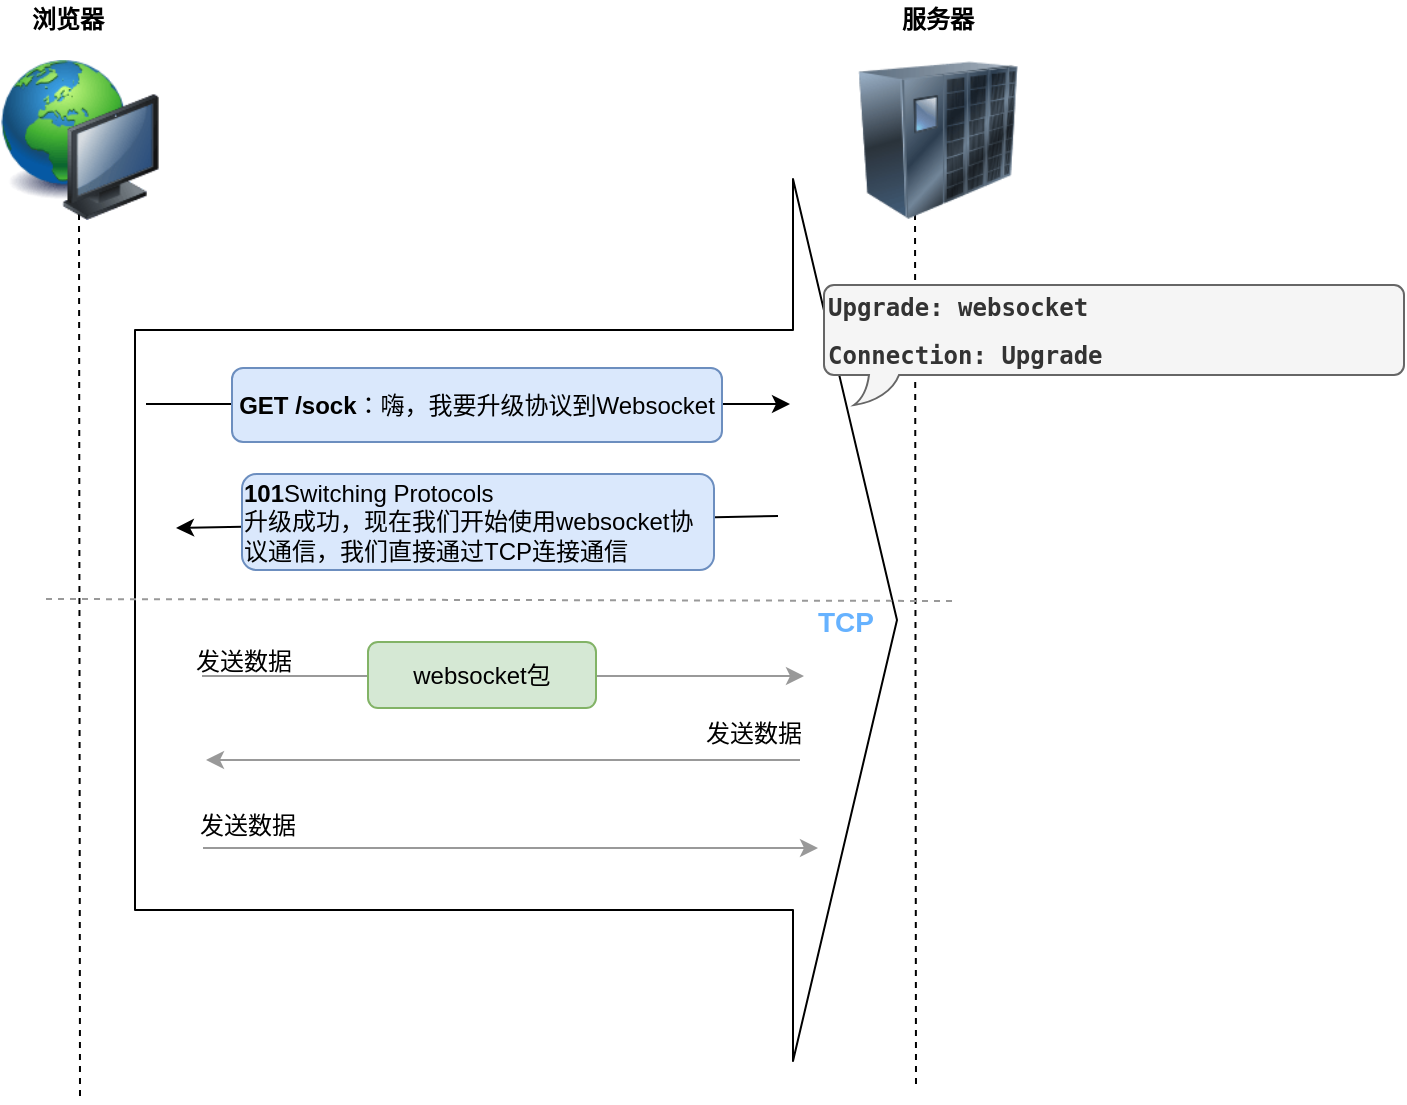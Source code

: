<mxfile version="10.8.0" type="device"><diagram id="bJoY1xc_Xl4xnx_YBsff" name="websocket"><mxGraphModel dx="1012" dy="684" grid="0" gridSize="10" guides="1" tooltips="1" connect="1" arrows="1" fold="1" page="0" pageScale="1" pageWidth="850" pageHeight="1100" math="0" shadow="0"><root><mxCell id="0"/><mxCell id="1" parent="0"/><mxCell id="QpbHfWMmB3S7lTqJSS0K-4" value="" style="endArrow=none;dashed=1;html=1;" parent="1" edge="1"><mxGeometry width="50" height="50" relative="1" as="geometry"><mxPoint x="577.5" y="163" as="sourcePoint"/><mxPoint x="578" y="612" as="targetPoint"/></mxGeometry></mxCell><mxCell id="QpbHfWMmB3S7lTqJSS0K-3" value="" style="endArrow=none;dashed=1;html=1;" parent="1" edge="1"><mxGeometry width="50" height="50" relative="1" as="geometry"><mxPoint x="159.5" y="169" as="sourcePoint"/><mxPoint x="160" y="618" as="targetPoint"/></mxGeometry></mxCell><mxCell id="QpbHfWMmB3S7lTqJSS0K-1" value="" style="image;html=1;labelBackgroundColor=#ffffff;image=img/lib/clip_art/networking/UPS_128x128.png" parent="1" vertex="1"><mxGeometry x="549" y="98" width="80" height="80" as="geometry"/></mxCell><mxCell id="QpbHfWMmB3S7lTqJSS0K-2" value="" style="image;html=1;labelBackgroundColor=#ffffff;image=img/lib/clip_art/computers/Network_128x128.png" parent="1" vertex="1"><mxGeometry x="120" y="98" width="80" height="80" as="geometry"/></mxCell><mxCell id="QpbHfWMmB3S7lTqJSS0K-5" value="浏览器" style="text;html=1;strokeColor=none;fillColor=none;align=center;verticalAlign=middle;whiteSpace=wrap;rounded=0;fontStyle=1" parent="1" vertex="1"><mxGeometry x="134" y="68" width="40" height="20" as="geometry"/></mxCell><mxCell id="QpbHfWMmB3S7lTqJSS0K-6" value="服务器" style="text;html=1;strokeColor=none;fillColor=none;align=center;verticalAlign=middle;whiteSpace=wrap;rounded=0;fontStyle=1" parent="1" vertex="1"><mxGeometry x="569" y="68" width="40" height="20" as="geometry"/></mxCell><mxCell id="QpbHfWMmB3S7lTqJSS0K-7" value="" style="shape=flexArrow;endArrow=classic;html=1;endWidth=150;endSize=17;width=290;" parent="1" edge="1"><mxGeometry width="50" height="50" relative="1" as="geometry"><mxPoint x="187" y="378" as="sourcePoint"/><mxPoint x="569" y="378" as="targetPoint"/></mxGeometry></mxCell><mxCell id="QpbHfWMmB3S7lTqJSS0K-8" value="" style="endArrow=classic;html=1;" parent="1" edge="1"><mxGeometry width="50" height="50" relative="1" as="geometry"><mxPoint x="193" y="270" as="sourcePoint"/><mxPoint x="515" y="270" as="targetPoint"/></mxGeometry></mxCell><mxCell id="QpbHfWMmB3S7lTqJSS0K-9" value="&lt;b&gt;GET /sock&lt;/b&gt;：嗨，我要升级协议到Websocket" style="rounded=1;whiteSpace=wrap;html=1;fillColor=#dae8fc;strokeColor=#6c8ebf;" parent="1" vertex="1"><mxGeometry x="236" y="252" width="245" height="37" as="geometry"/></mxCell><mxCell id="QpbHfWMmB3S7lTqJSS0K-11" value="" style="endArrow=classic;html=1;" parent="1" edge="1"><mxGeometry width="50" height="50" relative="1" as="geometry"><mxPoint x="509" y="326" as="sourcePoint"/><mxPoint x="208" y="332" as="targetPoint"/></mxGeometry></mxCell><mxCell id="QpbHfWMmB3S7lTqJSS0K-12" value="&lt;div style=&quot;text-align: left&quot;&gt;&lt;b&gt;101&lt;/b&gt;&lt;span&gt;Switching Protocols&lt;/span&gt;&lt;/div&gt;&lt;div style=&quot;text-align: left&quot;&gt;&lt;span&gt;升级成功，&lt;/span&gt;&lt;span&gt;现在我们开始使用websocket协议通信，我们直接通过TCP连接通信&lt;/span&gt;&lt;/div&gt;" style="rounded=1;whiteSpace=wrap;html=1;fillColor=#dae8fc;strokeColor=#6c8ebf;" parent="1" vertex="1"><mxGeometry x="241" y="305" width="236" height="48" as="geometry"/></mxCell><mxCell id="QpbHfWMmB3S7lTqJSS0K-13" value="&lt;font style=&quot;font-size: 14px&quot; color=&quot;#66b2ff&quot;&gt;&lt;b&gt;TCP&lt;/b&gt;&lt;/font&gt;" style="text;html=1;strokeColor=none;fillColor=none;align=center;verticalAlign=middle;whiteSpace=wrap;rounded=0;" parent="1" vertex="1"><mxGeometry x="523" y="368.5" width="40" height="20" as="geometry"/></mxCell><mxCell id="QpbHfWMmB3S7lTqJSS0K-15" value="" style="endArrow=none;dashed=1;html=1;strokeColor=#999999;" parent="1" edge="1"><mxGeometry width="50" height="50" relative="1" as="geometry"><mxPoint x="143" y="367.5" as="sourcePoint"/><mxPoint x="599" y="368.5" as="targetPoint"/></mxGeometry></mxCell><mxCell id="QpbHfWMmB3S7lTqJSS0K-16" value="" style="endArrow=classic;html=1;strokeColor=#999999;" parent="1" edge="1"><mxGeometry width="50" height="50" relative="1" as="geometry"><mxPoint x="221" y="406" as="sourcePoint"/><mxPoint x="522" y="406" as="targetPoint"/></mxGeometry></mxCell><mxCell id="QpbHfWMmB3S7lTqJSS0K-17" value="" style="endArrow=classic;html=1;strokeColor=#999999;" parent="1" edge="1"><mxGeometry width="50" height="50" relative="1" as="geometry"><mxPoint x="221.5" y="492" as="sourcePoint"/><mxPoint x="529" y="492" as="targetPoint"/></mxGeometry></mxCell><mxCell id="QpbHfWMmB3S7lTqJSS0K-18" value="" style="endArrow=classic;html=1;strokeColor=#999999;" parent="1" edge="1"><mxGeometry width="50" height="50" relative="1" as="geometry"><mxPoint x="520" y="448" as="sourcePoint"/><mxPoint x="223" y="448" as="targetPoint"/></mxGeometry></mxCell><mxCell id="QpbHfWMmB3S7lTqJSS0K-19" value="发送数据" style="text;html=1;strokeColor=none;fillColor=none;align=center;verticalAlign=middle;whiteSpace=wrap;rounded=0;" parent="1" vertex="1"><mxGeometry x="215" y="389" width="54" height="20" as="geometry"/></mxCell><mxCell id="QpbHfWMmB3S7lTqJSS0K-20" value="发送数据" style="text;html=1;strokeColor=none;fillColor=none;align=center;verticalAlign=middle;whiteSpace=wrap;rounded=0;" parent="1" vertex="1"><mxGeometry x="217" y="471" width="54" height="20" as="geometry"/></mxCell><mxCell id="QpbHfWMmB3S7lTqJSS0K-22" value="发送数据" style="text;html=1;strokeColor=none;fillColor=none;align=center;verticalAlign=middle;whiteSpace=wrap;rounded=0;" parent="1" vertex="1"><mxGeometry x="470" y="425" width="54" height="20" as="geometry"/></mxCell><mxCell id="QpbHfWMmB3S7lTqJSS0K-23" value="websocket包" style="rounded=1;whiteSpace=wrap;html=1;fillColor=#d5e8d4;strokeColor=#82b366;" parent="1" vertex="1"><mxGeometry x="304" y="389" width="114" height="33" as="geometry"/></mxCell><mxCell id="Eo7Vg85SMci7D2Md0_xi-1" value="&lt;p style=&quot;line-height: 100%&quot;&gt;&lt;/p&gt;&lt;pre style=&quot;line-height: 100%&quot;&gt;&lt;pre&gt;&lt;b&gt;Upgrade: websocket&lt;/b&gt;&lt;/pre&gt;&lt;pre&gt;&lt;b&gt;Connection: Upgrade&lt;/b&gt;&lt;/pre&gt;&lt;/pre&gt;&lt;p&gt;&lt;/p&gt;" style="whiteSpace=wrap;html=1;shape=mxgraph.basic.roundRectCallout;dx=30;dy=15;size=5;boundedLbl=1;fillColor=#f5f5f5;strokeColor=#666666;fontColor=#333333;align=left;" vertex="1" parent="1"><mxGeometry x="532" y="210.5" width="290" height="60" as="geometry"/></mxCell></root></mxGraphModel></diagram><diagram id="Ce6CMREiOCVh9ucopKKh" name="http"><mxGraphModel dx="1012" dy="684" grid="0" gridSize="10" guides="1" tooltips="1" connect="1" arrows="1" fold="1" page="0" pageScale="1" pageWidth="850" pageHeight="1100" math="0" shadow="0"><root><mxCell id="mLCNLYaPoAgYvRXlSlTg-0"/><mxCell id="mLCNLYaPoAgYvRXlSlTg-1" parent="mLCNLYaPoAgYvRXlSlTg-0"/><mxCell id="jmtsFDpmCn0Xbaz0FWVY-0" value="" style="endArrow=none;dashed=1;html=1;" parent="mLCNLYaPoAgYvRXlSlTg-1" edge="1"><mxGeometry width="50" height="50" relative="1" as="geometry"><mxPoint x="577.5" y="163" as="sourcePoint"/><mxPoint x="578" y="728" as="targetPoint"/></mxGeometry></mxCell><mxCell id="jmtsFDpmCn0Xbaz0FWVY-1" value="" style="endArrow=none;dashed=1;html=1;" parent="mLCNLYaPoAgYvRXlSlTg-1" edge="1"><mxGeometry width="50" height="50" relative="1" as="geometry"><mxPoint x="159.5" y="169" as="sourcePoint"/><mxPoint x="160" y="735" as="targetPoint"/></mxGeometry></mxCell><mxCell id="jmtsFDpmCn0Xbaz0FWVY-2" value="" style="image;html=1;labelBackgroundColor=#ffffff;image=img/lib/clip_art/networking/UPS_128x128.png" parent="mLCNLYaPoAgYvRXlSlTg-1" vertex="1"><mxGeometry x="549" y="98" width="80" height="80" as="geometry"/></mxCell><mxCell id="jmtsFDpmCn0Xbaz0FWVY-3" value="" style="image;html=1;labelBackgroundColor=#ffffff;image=img/lib/clip_art/computers/Network_128x128.png" parent="mLCNLYaPoAgYvRXlSlTg-1" vertex="1"><mxGeometry x="120" y="98" width="80" height="80" as="geometry"/></mxCell><mxCell id="jmtsFDpmCn0Xbaz0FWVY-4" value="浏览器" style="text;html=1;strokeColor=none;fillColor=none;align=center;verticalAlign=middle;whiteSpace=wrap;rounded=0;fontStyle=1" parent="mLCNLYaPoAgYvRXlSlTg-1" vertex="1"><mxGeometry x="134" y="68" width="40" height="20" as="geometry"/></mxCell><mxCell id="jmtsFDpmCn0Xbaz0FWVY-5" value="服务器" style="text;html=1;strokeColor=none;fillColor=none;align=center;verticalAlign=middle;whiteSpace=wrap;rounded=0;fontStyle=1" parent="mLCNLYaPoAgYvRXlSlTg-1" vertex="1"><mxGeometry x="569" y="68" width="40" height="20" as="geometry"/></mxCell><mxCell id="jmtsFDpmCn0Xbaz0FWVY-6" value="" style="shape=flexArrow;endArrow=classic;html=1;endWidth=100;endSize=24.33;width=162;" parent="mLCNLYaPoAgYvRXlSlTg-1" edge="1"><mxGeometry width="50" height="50" relative="1" as="geometry"><mxPoint x="187" y="309.5" as="sourcePoint"/><mxPoint x="569" y="309.5" as="targetPoint"/></mxGeometry></mxCell><mxCell id="jmtsFDpmCn0Xbaz0FWVY-7" value="" style="endArrow=classic;html=1;" parent="mLCNLYaPoAgYvRXlSlTg-1" edge="1"><mxGeometry width="50" height="50" relative="1" as="geometry"><mxPoint x="193" y="280" as="sourcePoint"/><mxPoint x="515" y="280" as="targetPoint"/></mxGeometry></mxCell><mxCell id="jmtsFDpmCn0Xbaz0FWVY-8" value="&lt;b&gt;GET /&lt;/b&gt;" style="rounded=1;whiteSpace=wrap;html=1;fillColor=#dae8fc;strokeColor=#6c8ebf;" parent="mLCNLYaPoAgYvRXlSlTg-1" vertex="1"><mxGeometry x="236" y="262" width="236" height="37" as="geometry"/></mxCell><mxCell id="jmtsFDpmCn0Xbaz0FWVY-9" value="" style="endArrow=classic;html=1;" parent="mLCNLYaPoAgYvRXlSlTg-1" edge="1"><mxGeometry width="50" height="50" relative="1" as="geometry"><mxPoint x="509" y="336" as="sourcePoint"/><mxPoint x="208" y="342" as="targetPoint"/></mxGeometry></mxCell><mxCell id="jmtsFDpmCn0Xbaz0FWVY-10" value="&lt;b&gt;200 Ok&lt;/b&gt;" style="rounded=1;whiteSpace=wrap;html=1;fillColor=#dae8fc;strokeColor=#6c8ebf;" parent="mLCNLYaPoAgYvRXlSlTg-1" vertex="1"><mxGeometry x="241" y="320.5" width="236" height="37" as="geometry"/></mxCell><mxCell id="jmtsFDpmCn0Xbaz0FWVY-11" value="&lt;font style=&quot;font-size: 14px&quot; color=&quot;#66b2ff&quot;&gt;&lt;b&gt;TCP&lt;/b&gt;&lt;/font&gt;" style="text;html=1;strokeColor=none;fillColor=none;align=center;verticalAlign=middle;whiteSpace=wrap;rounded=0;" parent="mLCNLYaPoAgYvRXlSlTg-1" vertex="1"><mxGeometry x="529" y="299" width="40" height="20" as="geometry"/></mxCell><mxCell id="DxI5MxbDtTOs7PiRpEVQ-0" value="" style="shape=flexArrow;endArrow=classic;html=1;endWidth=100;endSize=24.33;width=162;" edge="1" parent="mLCNLYaPoAgYvRXlSlTg-1"><mxGeometry width="50" height="50" relative="1" as="geometry"><mxPoint x="187" y="590.5" as="sourcePoint"/><mxPoint x="569" y="590.5" as="targetPoint"/></mxGeometry></mxCell><mxCell id="DxI5MxbDtTOs7PiRpEVQ-1" value="" style="endArrow=classic;html=1;" edge="1" parent="mLCNLYaPoAgYvRXlSlTg-1"><mxGeometry width="50" height="50" relative="1" as="geometry"><mxPoint x="193" y="561" as="sourcePoint"/><mxPoint x="515" y="561" as="targetPoint"/></mxGeometry></mxCell><mxCell id="DxI5MxbDtTOs7PiRpEVQ-2" value="&lt;b&gt;POST /login&lt;/b&gt;" style="rounded=1;whiteSpace=wrap;html=1;fillColor=#dae8fc;strokeColor=#6c8ebf;" vertex="1" parent="mLCNLYaPoAgYvRXlSlTg-1"><mxGeometry x="236" y="543" width="236" height="37" as="geometry"/></mxCell><mxCell id="DxI5MxbDtTOs7PiRpEVQ-3" value="" style="endArrow=classic;html=1;" edge="1" parent="mLCNLYaPoAgYvRXlSlTg-1"><mxGeometry width="50" height="50" relative="1" as="geometry"><mxPoint x="509" y="617" as="sourcePoint"/><mxPoint x="208" y="623" as="targetPoint"/></mxGeometry></mxCell><mxCell id="DxI5MxbDtTOs7PiRpEVQ-4" value="&lt;b&gt;401 Unauthorized&lt;/b&gt;" style="rounded=1;whiteSpace=wrap;html=1;fillColor=#dae8fc;strokeColor=#6c8ebf;" vertex="1" parent="mLCNLYaPoAgYvRXlSlTg-1"><mxGeometry x="241" y="601.5" width="236" height="37" as="geometry"/></mxCell><mxCell id="DxI5MxbDtTOs7PiRpEVQ-5" value="&lt;font style=&quot;font-size: 14px&quot; color=&quot;#66b2ff&quot;&gt;&lt;b&gt;TCP&lt;/b&gt;&lt;/font&gt;" style="text;html=1;strokeColor=none;fillColor=none;align=center;verticalAlign=middle;whiteSpace=wrap;rounded=0;" vertex="1" parent="mLCNLYaPoAgYvRXlSlTg-1"><mxGeometry x="529" y="580" width="40" height="20" as="geometry"/></mxCell></root></mxGraphModel></diagram><diagram id="_sgVJMxxSD7dgd28tWv6" name="keep-alive"><mxGraphModel dx="1012" dy="684" grid="0" gridSize="10" guides="1" tooltips="1" connect="1" arrows="1" fold="1" page="0" pageScale="1" pageWidth="850" pageHeight="1100" math="0" shadow="0"><root><mxCell id="Y4E640h6yv5NCUNcmQ3n-0"/><mxCell id="Y4E640h6yv5NCUNcmQ3n-1" parent="Y4E640h6yv5NCUNcmQ3n-0"/><mxCell id="7kZCI6uPAvRBa54akUBk-0" value="" style="endArrow=none;dashed=1;html=1;" edge="1" parent="Y4E640h6yv5NCUNcmQ3n-1"><mxGeometry width="50" height="50" relative="1" as="geometry"><mxPoint x="577.5" y="163" as="sourcePoint"/><mxPoint x="578" y="728" as="targetPoint"/></mxGeometry></mxCell><mxCell id="7kZCI6uPAvRBa54akUBk-1" value="" style="endArrow=none;dashed=1;html=1;" edge="1" parent="Y4E640h6yv5NCUNcmQ3n-1"><mxGeometry width="50" height="50" relative="1" as="geometry"><mxPoint x="159.5" y="169" as="sourcePoint"/><mxPoint x="160" y="735" as="targetPoint"/></mxGeometry></mxCell><mxCell id="7kZCI6uPAvRBa54akUBk-2" value="" style="image;html=1;labelBackgroundColor=#ffffff;image=img/lib/clip_art/networking/UPS_128x128.png" vertex="1" parent="Y4E640h6yv5NCUNcmQ3n-1"><mxGeometry x="549" y="98" width="80" height="80" as="geometry"/></mxCell><mxCell id="7kZCI6uPAvRBa54akUBk-3" value="" style="image;html=1;labelBackgroundColor=#ffffff;image=img/lib/clip_art/computers/Network_128x128.png" vertex="1" parent="Y4E640h6yv5NCUNcmQ3n-1"><mxGeometry x="120" y="98" width="80" height="80" as="geometry"/></mxCell><mxCell id="7kZCI6uPAvRBa54akUBk-4" value="浏览器" style="text;html=1;strokeColor=none;fillColor=none;align=center;verticalAlign=middle;whiteSpace=wrap;rounded=0;fontStyle=1" vertex="1" parent="Y4E640h6yv5NCUNcmQ3n-1"><mxGeometry x="134" y="68" width="40" height="20" as="geometry"/></mxCell><mxCell id="7kZCI6uPAvRBa54akUBk-5" value="服务器" style="text;html=1;strokeColor=none;fillColor=none;align=center;verticalAlign=middle;whiteSpace=wrap;rounded=0;fontStyle=1" vertex="1" parent="Y4E640h6yv5NCUNcmQ3n-1"><mxGeometry x="569" y="68" width="40" height="20" as="geometry"/></mxCell><mxCell id="7kZCI6uPAvRBa54akUBk-6" value="" style="shape=flexArrow;endArrow=classic;html=1;endWidth=52;endSize=14;width=451;" edge="1" parent="Y4E640h6yv5NCUNcmQ3n-1"><mxGeometry width="50" height="50" relative="1" as="geometry"><mxPoint x="187" y="420.5" as="sourcePoint"/><mxPoint x="569" y="420.5" as="targetPoint"/></mxGeometry></mxCell><mxCell id="7kZCI6uPAvRBa54akUBk-7" value="" style="endArrow=classic;html=1;" edge="1" parent="Y4E640h6yv5NCUNcmQ3n-1"><mxGeometry width="50" height="50" relative="1" as="geometry"><mxPoint x="198" y="243" as="sourcePoint"/><mxPoint x="520" y="243" as="targetPoint"/></mxGeometry></mxCell><mxCell id="7kZCI6uPAvRBa54akUBk-8" value="&lt;b&gt;GET /&lt;/b&gt;" style="rounded=1;whiteSpace=wrap;html=1;fillColor=#d5e8d4;strokeColor=#82b366;" vertex="1" parent="Y4E640h6yv5NCUNcmQ3n-1"><mxGeometry x="241" y="225" width="236" height="37" as="geometry"/></mxCell><mxCell id="7kZCI6uPAvRBa54akUBk-9" value="" style="endArrow=classic;html=1;" edge="1" parent="Y4E640h6yv5NCUNcmQ3n-1"><mxGeometry width="50" height="50" relative="1" as="geometry"><mxPoint x="514" y="299" as="sourcePoint"/><mxPoint x="213" y="305" as="targetPoint"/></mxGeometry></mxCell><mxCell id="7kZCI6uPAvRBa54akUBk-10" value="&lt;b&gt;200 Ok&lt;/b&gt;" style="rounded=1;whiteSpace=wrap;html=1;fillColor=#d5e8d4;strokeColor=#82b366;" vertex="1" parent="Y4E640h6yv5NCUNcmQ3n-1"><mxGeometry x="246" y="283.5" width="236" height="37" as="geometry"/></mxCell><mxCell id="7kZCI6uPAvRBa54akUBk-11" value="&lt;font style=&quot;font-size: 14px&quot; color=&quot;#66b2ff&quot;&gt;&lt;b&gt;TCP&lt;/b&gt;&lt;/font&gt;" style="text;html=1;strokeColor=none;fillColor=none;align=center;verticalAlign=middle;whiteSpace=wrap;rounded=0;" vertex="1" parent="Y4E640h6yv5NCUNcmQ3n-1"><mxGeometry x="532" y="412" width="40" height="20" as="geometry"/></mxCell><mxCell id="7kZCI6uPAvRBa54akUBk-18" value="" style="endArrow=classic;html=1;" edge="1" parent="Y4E640h6yv5NCUNcmQ3n-1"><mxGeometry width="50" height="50" relative="1" as="geometry"><mxPoint x="200" y="373" as="sourcePoint"/><mxPoint x="522" y="373" as="targetPoint"/></mxGeometry></mxCell><mxCell id="7kZCI6uPAvRBa54akUBk-19" value="&lt;b&gt;GET /common.js&lt;/b&gt;" style="rounded=1;whiteSpace=wrap;html=1;fillColor=#f8cecc;strokeColor=#b85450;" vertex="1" parent="Y4E640h6yv5NCUNcmQ3n-1"><mxGeometry x="243" y="355" width="236" height="37" as="geometry"/></mxCell><mxCell id="7kZCI6uPAvRBa54akUBk-20" value="" style="endArrow=classic;html=1;" edge="1" parent="Y4E640h6yv5NCUNcmQ3n-1"><mxGeometry width="50" height="50" relative="1" as="geometry"><mxPoint x="516" y="429" as="sourcePoint"/><mxPoint x="215" y="435" as="targetPoint"/></mxGeometry></mxCell><mxCell id="7kZCI6uPAvRBa54akUBk-21" value="&lt;b&gt;302 Not modified&lt;/b&gt;" style="rounded=1;whiteSpace=wrap;html=1;fillColor=#f8cecc;strokeColor=#b85450;" vertex="1" parent="Y4E640h6yv5NCUNcmQ3n-1"><mxGeometry x="248" y="413.5" width="236" height="37" as="geometry"/></mxCell><mxCell id="7kZCI6uPAvRBa54akUBk-22" value="" style="endArrow=classic;html=1;" edge="1" parent="Y4E640h6yv5NCUNcmQ3n-1"><mxGeometry width="50" height="50" relative="1" as="geometry"><mxPoint x="210" y="508" as="sourcePoint"/><mxPoint x="532" y="508" as="targetPoint"/></mxGeometry></mxCell><mxCell id="7kZCI6uPAvRBa54akUBk-23" value="&lt;b&gt;GET /main.js&lt;/b&gt;" style="rounded=1;whiteSpace=wrap;html=1;fillColor=#ffe6cc;strokeColor=#d79b00;" vertex="1" parent="Y4E640h6yv5NCUNcmQ3n-1"><mxGeometry x="253" y="490" width="236" height="37" as="geometry"/></mxCell><mxCell id="7kZCI6uPAvRBa54akUBk-24" value="" style="endArrow=classic;html=1;" edge="1" parent="Y4E640h6yv5NCUNcmQ3n-1"><mxGeometry width="50" height="50" relative="1" as="geometry"><mxPoint x="526" y="564" as="sourcePoint"/><mxPoint x="225" y="570" as="targetPoint"/></mxGeometry></mxCell><mxCell id="7kZCI6uPAvRBa54akUBk-25" value="&lt;b&gt;200 Ok&lt;/b&gt;" style="rounded=1;whiteSpace=wrap;html=1;fillColor=#fff2cc;strokeColor=#d6b656;" vertex="1" parent="Y4E640h6yv5NCUNcmQ3n-1"><mxGeometry x="258" y="548.5" width="236" height="37" as="geometry"/></mxCell><mxCell id="7kZCI6uPAvRBa54akUBk-26" value="&lt;b&gt;HTTP 1.0 需要在报头携带&lt;br&gt;&lt;/b&gt;&lt;span&gt;Connection: Keep-Alive&lt;br&gt;而HTTP1.1所有连接都默认keep-alive&lt;br&gt;&lt;/span&gt;" style="whiteSpace=wrap;html=1;shape=mxgraph.basic.oval_callout" vertex="1" parent="Y4E640h6yv5NCUNcmQ3n-1"><mxGeometry x="528" y="224" width="262" height="160" as="geometry"/></mxCell></root></mxGraphModel></diagram><diagram id="LAH7o65lDImTaWCaEjsp" name="xhr_stream"><mxGraphModel dx="758" dy="582" grid="0" gridSize="10" guides="1" tooltips="1" connect="1" arrows="1" fold="1" page="0" pageScale="1" pageWidth="850" pageHeight="1100" math="0" shadow="0"><root><mxCell id="2CuGnFvcoZeZ9DTYzXbr-0"/><mxCell id="2CuGnFvcoZeZ9DTYzXbr-1" parent="2CuGnFvcoZeZ9DTYzXbr-0"/><mxCell id="2CuGnFvcoZeZ9DTYzXbr-2" value="" style="endArrow=none;dashed=1;html=1;" edge="1" parent="2CuGnFvcoZeZ9DTYzXbr-1" source="2CuGnFvcoZeZ9DTYzXbr-52"><mxGeometry width="50" height="50" relative="1" as="geometry"><mxPoint x="577.5" y="163" as="sourcePoint"/><mxPoint x="578" y="748" as="targetPoint"/></mxGeometry></mxCell><mxCell id="2CuGnFvcoZeZ9DTYzXbr-3" value="" style="endArrow=none;dashed=1;html=1;" edge="1" parent="2CuGnFvcoZeZ9DTYzXbr-1"><mxGeometry width="50" height="50" relative="1" as="geometry"><mxPoint x="159.5" y="169" as="sourcePoint"/><mxPoint x="160" y="751" as="targetPoint"/></mxGeometry></mxCell><mxCell id="2CuGnFvcoZeZ9DTYzXbr-4" value="" style="image;html=1;labelBackgroundColor=#ffffff;image=img/lib/clip_art/networking/UPS_128x128.png" vertex="1" parent="2CuGnFvcoZeZ9DTYzXbr-1"><mxGeometry x="549" y="98" width="80" height="80" as="geometry"/></mxCell><mxCell id="2CuGnFvcoZeZ9DTYzXbr-5" value="" style="image;html=1;labelBackgroundColor=#ffffff;image=img/lib/clip_art/computers/Network_128x128.png" vertex="1" parent="2CuGnFvcoZeZ9DTYzXbr-1"><mxGeometry x="120" y="98" width="80" height="80" as="geometry"/></mxCell><mxCell id="2CuGnFvcoZeZ9DTYzXbr-6" value="浏览器" style="text;html=1;strokeColor=none;fillColor=none;align=center;verticalAlign=middle;whiteSpace=wrap;rounded=0;fontStyle=1" vertex="1" parent="2CuGnFvcoZeZ9DTYzXbr-1"><mxGeometry x="134" y="68" width="40" height="20" as="geometry"/></mxCell><mxCell id="2CuGnFvcoZeZ9DTYzXbr-7" value="服务器" style="text;html=1;strokeColor=none;fillColor=none;align=center;verticalAlign=middle;whiteSpace=wrap;rounded=0;fontStyle=1" vertex="1" parent="2CuGnFvcoZeZ9DTYzXbr-1"><mxGeometry x="569" y="68" width="40" height="20" as="geometry"/></mxCell><mxCell id="2CuGnFvcoZeZ9DTYzXbr-8" value="" style="shape=flexArrow;endArrow=classic;html=1;endWidth=100;endSize=25.67;width=281;" edge="1" parent="2CuGnFvcoZeZ9DTYzXbr-1"><mxGeometry width="50" height="50" relative="1" as="geometry"><mxPoint x="187" y="309.5" as="sourcePoint"/><mxPoint x="569" y="309.5" as="targetPoint"/></mxGeometry></mxCell><mxCell id="2CuGnFvcoZeZ9DTYzXbr-9" value="" style="endArrow=classic;html=1;" edge="1" parent="2CuGnFvcoZeZ9DTYzXbr-1"><mxGeometry width="50" height="50" relative="1" as="geometry"><mxPoint x="198" y="210" as="sourcePoint"/><mxPoint x="520" y="210" as="targetPoint"/></mxGeometry></mxCell><mxCell id="2CuGnFvcoZeZ9DTYzXbr-10" value="&lt;b&gt;POST /{sessionID}/xhr_streaming&lt;/b&gt;" style="rounded=1;whiteSpace=wrap;html=1;fillColor=#dae8fc;strokeColor=#6c8ebf;" vertex="1" parent="2CuGnFvcoZeZ9DTYzXbr-1"><mxGeometry x="241" y="192" width="236" height="37" as="geometry"/></mxCell><mxCell id="2CuGnFvcoZeZ9DTYzXbr-11" value="" style="endArrow=classic;html=1;" edge="1" parent="2CuGnFvcoZeZ9DTYzXbr-1"><mxGeometry width="50" height="50" relative="1" as="geometry"><mxPoint x="514" y="272" as="sourcePoint"/><mxPoint x="213" y="272" as="targetPoint"/></mxGeometry></mxCell><mxCell id="2CuGnFvcoZeZ9DTYzXbr-12" value="&lt;b&gt;PONG&lt;/b&gt;" style="rounded=1;whiteSpace=wrap;html=1;fillColor=#dae8fc;strokeColor=#6c8ebf;" vertex="1" parent="2CuGnFvcoZeZ9DTYzXbr-1"><mxGeometry x="246" y="250.5" width="236" height="37" as="geometry"/></mxCell><mxCell id="2CuGnFvcoZeZ9DTYzXbr-13" value="&lt;font style=&quot;font-size: 14px&quot; color=&quot;#66b2ff&quot;&gt;&lt;b&gt;TCP&lt;/b&gt;&lt;/font&gt;" style="text;html=1;strokeColor=none;fillColor=none;align=center;verticalAlign=middle;whiteSpace=wrap;rounded=0;" vertex="1" parent="2CuGnFvcoZeZ9DTYzXbr-1"><mxGeometry x="529" y="299" width="40" height="20" as="geometry"/></mxCell><mxCell id="2CuGnFvcoZeZ9DTYzXbr-14" value="" style="endArrow=classic;html=1;" edge="1" parent="2CuGnFvcoZeZ9DTYzXbr-1"><mxGeometry width="50" height="50" relative="1" as="geometry"><mxPoint x="515" y="331" as="sourcePoint"/><mxPoint x="213.5" y="330.5" as="targetPoint"/></mxGeometry></mxCell><mxCell id="2CuGnFvcoZeZ9DTYzXbr-15" value="&lt;b&gt;PONG&lt;/b&gt;" style="rounded=1;whiteSpace=wrap;html=1;fillColor=#dae8fc;strokeColor=#6c8ebf;" vertex="1" parent="2CuGnFvcoZeZ9DTYzXbr-1"><mxGeometry x="246.5" y="309" width="236" height="37" as="geometry"/></mxCell><mxCell id="2CuGnFvcoZeZ9DTYzXbr-16" value="" style="endArrow=classic;html=1;" edge="1" parent="2CuGnFvcoZeZ9DTYzXbr-1"><mxGeometry width="50" height="50" relative="1" as="geometry"><mxPoint x="515" y="399" as="sourcePoint"/><mxPoint x="213.5" y="398.5" as="targetPoint"/></mxGeometry></mxCell><mxCell id="2CuGnFvcoZeZ9DTYzXbr-17" value="&lt;b&gt;PONG&lt;/b&gt;" style="rounded=1;whiteSpace=wrap;html=1;fillColor=#dae8fc;strokeColor=#6c8ebf;" vertex="1" parent="2CuGnFvcoZeZ9DTYzXbr-1"><mxGeometry x="246.5" y="377" width="236" height="37" as="geometry"/></mxCell><mxCell id="2CuGnFvcoZeZ9DTYzXbr-27" value="" style="group" vertex="1" connectable="0" parent="2CuGnFvcoZeZ9DTYzXbr-1"><mxGeometry x="194" y="532.5" width="355" height="20" as="geometry"/></mxCell><mxCell id="2CuGnFvcoZeZ9DTYzXbr-26" value="" style="group" vertex="1" connectable="0" parent="2CuGnFvcoZeZ9DTYzXbr-27"><mxGeometry width="355" height="20" as="geometry"/></mxCell><mxCell id="2CuGnFvcoZeZ9DTYzXbr-18" value="" style="shape=flexArrow;endArrow=classic;html=1;strokeColor=#999999;width=48;endSize=13.67;" edge="1" parent="2CuGnFvcoZeZ9DTYzXbr-26"><mxGeometry width="50" height="50" relative="1" as="geometry"><mxPoint y="9.5" as="sourcePoint"/><mxPoint x="355" y="9.5" as="targetPoint"/></mxGeometry></mxCell><mxCell id="2CuGnFvcoZeZ9DTYzXbr-25" value="&lt;font style=&quot;font-size: 14px&quot; color=&quot;#66b2ff&quot;&gt;&lt;b&gt;TCP&lt;/b&gt;&lt;/font&gt;" style="text;html=1;strokeColor=none;fillColor=none;align=center;verticalAlign=middle;whiteSpace=wrap;rounded=0;" vertex="1" parent="2CuGnFvcoZeZ9DTYzXbr-26"><mxGeometry x="306" width="40" height="20" as="geometry"/></mxCell><mxCell id="2CuGnFvcoZeZ9DTYzXbr-30" value="" style="endArrow=classic;html=1;" edge="1" parent="2CuGnFvcoZeZ9DTYzXbr-1"><mxGeometry width="50" height="50" relative="1" as="geometry"><mxPoint x="200" y="542" as="sourcePoint"/><mxPoint x="503" y="542" as="targetPoint"/></mxGeometry></mxCell><mxCell id="2CuGnFvcoZeZ9DTYzXbr-29" value="&lt;b&gt;POST /{sessionID}/xhr_send PING&lt;/b&gt;" style="rounded=1;whiteSpace=wrap;html=1;fillColor=#dae8fc;strokeColor=#6c8ebf;" vertex="1" parent="2CuGnFvcoZeZ9DTYzXbr-1"><mxGeometry x="229" y="522.5" width="236" height="37" as="geometry"/></mxCell><mxCell id="2CuGnFvcoZeZ9DTYzXbr-33" value="" style="group" vertex="1" connectable="0" parent="2CuGnFvcoZeZ9DTYzXbr-1"><mxGeometry x="194" y="615.5" width="355" height="20" as="geometry"/></mxCell><mxCell id="2CuGnFvcoZeZ9DTYzXbr-34" value="" style="group" vertex="1" connectable="0" parent="2CuGnFvcoZeZ9DTYzXbr-33"><mxGeometry width="355" height="20" as="geometry"/></mxCell><mxCell id="2CuGnFvcoZeZ9DTYzXbr-35" value="" style="shape=flexArrow;endArrow=classic;html=1;strokeColor=#999999;width=48;endSize=13.67;" edge="1" parent="2CuGnFvcoZeZ9DTYzXbr-34"><mxGeometry width="50" height="50" relative="1" as="geometry"><mxPoint y="9.5" as="sourcePoint"/><mxPoint x="355" y="9.5" as="targetPoint"/></mxGeometry></mxCell><mxCell id="2CuGnFvcoZeZ9DTYzXbr-36" value="&lt;font style=&quot;font-size: 14px&quot; color=&quot;#66b2ff&quot;&gt;&lt;b&gt;TCP&lt;/b&gt;&lt;/font&gt;" style="text;html=1;strokeColor=none;fillColor=none;align=center;verticalAlign=middle;whiteSpace=wrap;rounded=0;" vertex="1" parent="2CuGnFvcoZeZ9DTYzXbr-34"><mxGeometry x="306" width="40" height="20" as="geometry"/></mxCell><mxCell id="2CuGnFvcoZeZ9DTYzXbr-37" value="" style="endArrow=classic;html=1;" edge="1" parent="2CuGnFvcoZeZ9DTYzXbr-1"><mxGeometry width="50" height="50" relative="1" as="geometry"><mxPoint x="200" y="625" as="sourcePoint"/><mxPoint x="503" y="625" as="targetPoint"/></mxGeometry></mxCell><mxCell id="2CuGnFvcoZeZ9DTYzXbr-38" value="&lt;b&gt;POST /{sessionID}/xhr_send PING&lt;/b&gt;&lt;br&gt;" style="rounded=1;whiteSpace=wrap;html=1;fillColor=#dae8fc;strokeColor=#6c8ebf;" vertex="1" parent="2CuGnFvcoZeZ9DTYzXbr-1"><mxGeometry x="229" y="605.5" width="236" height="37" as="geometry"/></mxCell><mxCell id="2CuGnFvcoZeZ9DTYzXbr-39" value="" style="group" vertex="1" connectable="0" parent="2CuGnFvcoZeZ9DTYzXbr-1"><mxGeometry x="195" y="698" width="355" height="20" as="geometry"/></mxCell><mxCell id="2CuGnFvcoZeZ9DTYzXbr-40" value="" style="group" vertex="1" connectable="0" parent="2CuGnFvcoZeZ9DTYzXbr-39"><mxGeometry width="355" height="20" as="geometry"/></mxCell><mxCell id="2CuGnFvcoZeZ9DTYzXbr-41" value="" style="shape=flexArrow;endArrow=classic;html=1;strokeColor=#999999;width=48;endSize=13.67;" edge="1" parent="2CuGnFvcoZeZ9DTYzXbr-40"><mxGeometry width="50" height="50" relative="1" as="geometry"><mxPoint y="9.5" as="sourcePoint"/><mxPoint x="355" y="9.5" as="targetPoint"/></mxGeometry></mxCell><mxCell id="2CuGnFvcoZeZ9DTYzXbr-42" value="&lt;font style=&quot;font-size: 14px&quot; color=&quot;#66b2ff&quot;&gt;&lt;b&gt;TCP&lt;/b&gt;&lt;/font&gt;" style="text;html=1;strokeColor=none;fillColor=none;align=center;verticalAlign=middle;whiteSpace=wrap;rounded=0;" vertex="1" parent="2CuGnFvcoZeZ9DTYzXbr-40"><mxGeometry x="306" width="40" height="20" as="geometry"/></mxCell><mxCell id="2CuGnFvcoZeZ9DTYzXbr-43" value="" style="endArrow=classic;html=1;" edge="1" parent="2CuGnFvcoZeZ9DTYzXbr-1"><mxGeometry width="50" height="50" relative="1" as="geometry"><mxPoint x="201" y="707.5" as="sourcePoint"/><mxPoint x="504" y="707.5" as="targetPoint"/></mxGeometry></mxCell><mxCell id="2CuGnFvcoZeZ9DTYzXbr-44" value="&lt;b&gt;POST /{sessionID}/xhr_send PING&lt;/b&gt;&lt;br&gt;" style="rounded=1;whiteSpace=wrap;html=1;fillColor=#dae8fc;strokeColor=#6c8ebf;" vertex="1" parent="2CuGnFvcoZeZ9DTYzXbr-1"><mxGeometry x="230" y="688" width="236" height="37" as="geometry"/></mxCell><mxCell id="2CuGnFvcoZeZ9DTYzXbr-47" style="edgeStyle=orthogonalEdgeStyle;rounded=0;orthogonalLoop=1;jettySize=auto;html=1;exitX=1;exitY=0.5;exitDx=0;exitDy=0;strokeColor=#999999;" edge="1" parent="2CuGnFvcoZeZ9DTYzXbr-1" source="2CuGnFvcoZeZ9DTYzXbr-45"><mxGeometry relative="1" as="geometry"><mxPoint x="517" y="272" as="targetPoint"/><Array as="points"><mxPoint x="604" y="540"/><mxPoint x="604" y="272"/></Array></mxGeometry></mxCell><mxCell id="2CuGnFvcoZeZ9DTYzXbr-45" value="" style="rounded=0;whiteSpace=wrap;html=1;" vertex="1" parent="2CuGnFvcoZeZ9DTYzXbr-1"><mxGeometry x="575" y="520.5" width="9" height="39" as="geometry"/></mxCell><mxCell id="2CuGnFvcoZeZ9DTYzXbr-46" value="" style="endArrow=none;dashed=1;html=1;" edge="1" parent="2CuGnFvcoZeZ9DTYzXbr-1" target="2CuGnFvcoZeZ9DTYzXbr-45"><mxGeometry width="50" height="50" relative="1" as="geometry"><mxPoint x="577.5" y="163" as="sourcePoint"/><mxPoint x="578" y="748" as="targetPoint"/></mxGeometry></mxCell><mxCell id="2CuGnFvcoZeZ9DTYzXbr-31" value="这个请求一致保持连接状态，即&lt;br&gt;输出流不关闭" style="whiteSpace=wrap;html=1;shape=mxgraph.basic.oval_callout" vertex="1" parent="2CuGnFvcoZeZ9DTYzXbr-1"><mxGeometry x="513" y="169.5" width="212" height="81" as="geometry"/></mxCell><mxCell id="2CuGnFvcoZeZ9DTYzXbr-51" style="edgeStyle=orthogonalEdgeStyle;rounded=0;orthogonalLoop=1;jettySize=auto;html=1;exitX=1;exitY=0.5;exitDx=0;exitDy=0;strokeColor=#999999;" edge="1" parent="2CuGnFvcoZeZ9DTYzXbr-1" source="2CuGnFvcoZeZ9DTYzXbr-48"><mxGeometry relative="1" as="geometry"><mxPoint x="520" y="330" as="targetPoint"/><Array as="points"><mxPoint x="628" y="626"/><mxPoint x="628" y="330"/></Array></mxGeometry></mxCell><mxCell id="2CuGnFvcoZeZ9DTYzXbr-48" value="" style="rounded=0;whiteSpace=wrap;html=1;" vertex="1" parent="2CuGnFvcoZeZ9DTYzXbr-1"><mxGeometry x="575" y="606" width="9" height="39" as="geometry"/></mxCell><mxCell id="2CuGnFvcoZeZ9DTYzXbr-49" value="" style="endArrow=none;dashed=1;html=1;" edge="1" parent="2CuGnFvcoZeZ9DTYzXbr-1" source="2CuGnFvcoZeZ9DTYzXbr-45" target="2CuGnFvcoZeZ9DTYzXbr-48"><mxGeometry width="50" height="50" relative="1" as="geometry"><mxPoint x="579.359" y="559.5" as="sourcePoint"/><mxPoint x="578" y="748" as="targetPoint"/></mxGeometry></mxCell><mxCell id="2CuGnFvcoZeZ9DTYzXbr-54" style="edgeStyle=orthogonalEdgeStyle;rounded=0;orthogonalLoop=1;jettySize=auto;html=1;exitX=1;exitY=0.5;exitDx=0;exitDy=0;strokeColor=#999999;" edge="1" parent="2CuGnFvcoZeZ9DTYzXbr-1" source="2CuGnFvcoZeZ9DTYzXbr-52"><mxGeometry relative="1" as="geometry"><mxPoint x="517" y="400" as="targetPoint"/><Array as="points"><mxPoint x="654" y="711"/><mxPoint x="654" y="400"/></Array></mxGeometry></mxCell><mxCell id="2CuGnFvcoZeZ9DTYzXbr-52" value="" style="rounded=0;whiteSpace=wrap;html=1;" vertex="1" parent="2CuGnFvcoZeZ9DTYzXbr-1"><mxGeometry x="575" y="691.5" width="9" height="39" as="geometry"/></mxCell><mxCell id="2CuGnFvcoZeZ9DTYzXbr-53" value="" style="endArrow=none;dashed=1;html=1;" edge="1" parent="2CuGnFvcoZeZ9DTYzXbr-1" source="2CuGnFvcoZeZ9DTYzXbr-48" target="2CuGnFvcoZeZ9DTYzXbr-52"><mxGeometry width="50" height="50" relative="1" as="geometry"><mxPoint x="579.261" y="645" as="sourcePoint"/><mxPoint x="578" y="748" as="targetPoint"/></mxGeometry></mxCell><mxCell id="UPkmf4hHjea0YXDvKyCM-0" value="Text" style="text;html=1;resizable=0;points=[];autosize=1;align=left;verticalAlign=top;spacingTop=-4;" vertex="1" parent="2CuGnFvcoZeZ9DTYzXbr-1"><mxGeometry x="506" y="477" width="32" height="14" as="geometry"/></mxCell></root></mxGraphModel></diagram><diagram id="j8eAS_GclDSg0LgX2hVj" name="polling"><mxGraphModel dx="1158" dy="582" grid="0" gridSize="10" guides="1" tooltips="1" connect="1" arrows="1" fold="1" page="0" pageScale="1" pageWidth="850" pageHeight="1100" math="0" shadow="0"><root><mxCell id="wDPPfQxd-ZUAVkEKt3e2-0"/><mxCell id="wDPPfQxd-ZUAVkEKt3e2-1" parent="wDPPfQxd-ZUAVkEKt3e2-0"/><mxCell id="G4fnuZkTrDGI-Bp--LpE-77" value="" style="shape=flexArrow;endArrow=classic;html=1;strokeColor=#999999;width=48;endSize=13.67;" edge="1" parent="wDPPfQxd-ZUAVkEKt3e2-1"><mxGeometry width="50" height="50" relative="1" as="geometry"><mxPoint x="196" y="696.5" as="sourcePoint"/><mxPoint x="564" y="696.5" as="targetPoint"/></mxGeometry></mxCell><mxCell id="G4fnuZkTrDGI-Bp--LpE-67" value="" style="shape=flexArrow;endArrow=classic;html=1;strokeColor=#999999;width=241;endSize=20.11;endWidth=50;" edge="1" parent="wDPPfQxd-ZUAVkEKt3e2-1"><mxGeometry width="50" height="50" relative="1" as="geometry"><mxPoint x="183" y="506" as="sourcePoint"/><mxPoint x="575.5" y="505.5" as="targetPoint"/></mxGeometry></mxCell><mxCell id="G4fnuZkTrDGI-Bp--LpE-1" value="" style="endArrow=none;dashed=1;html=1;" edge="1" parent="wDPPfQxd-ZUAVkEKt3e2-1"><mxGeometry width="50" height="50" relative="1" as="geometry"><mxPoint x="159.5" y="169" as="sourcePoint"/><mxPoint x="160" y="709" as="targetPoint"/></mxGeometry></mxCell><mxCell id="G4fnuZkTrDGI-Bp--LpE-2" value="" style="image;html=1;labelBackgroundColor=#ffffff;image=img/lib/clip_art/networking/UPS_128x128.png" vertex="1" parent="wDPPfQxd-ZUAVkEKt3e2-1"><mxGeometry x="549" y="98" width="80" height="80" as="geometry"/></mxCell><mxCell id="G4fnuZkTrDGI-Bp--LpE-3" value="" style="image;html=1;labelBackgroundColor=#ffffff;image=img/lib/clip_art/computers/Network_128x128.png" vertex="1" parent="wDPPfQxd-ZUAVkEKt3e2-1"><mxGeometry x="120" y="98" width="80" height="80" as="geometry"/></mxCell><mxCell id="G4fnuZkTrDGI-Bp--LpE-4" value="浏览器" style="text;html=1;strokeColor=none;fillColor=none;align=center;verticalAlign=middle;whiteSpace=wrap;rounded=0;fontStyle=1" vertex="1" parent="wDPPfQxd-ZUAVkEKt3e2-1"><mxGeometry x="134" y="68" width="40" height="20" as="geometry"/></mxCell><mxCell id="G4fnuZkTrDGI-Bp--LpE-5" value="服务器" style="text;html=1;strokeColor=none;fillColor=none;align=center;verticalAlign=middle;whiteSpace=wrap;rounded=0;fontStyle=1" vertex="1" parent="wDPPfQxd-ZUAVkEKt3e2-1"><mxGeometry x="569" y="68" width="40" height="20" as="geometry"/></mxCell><mxCell id="G4fnuZkTrDGI-Bp--LpE-6" value="" style="shape=flexArrow;endArrow=classic;html=1;endWidth=53;endSize=16.33;width=132;" edge="1" parent="wDPPfQxd-ZUAVkEKt3e2-1"><mxGeometry width="50" height="50" relative="1" as="geometry"><mxPoint x="181.5" y="264" as="sourcePoint"/><mxPoint x="563.5" y="264" as="targetPoint"/></mxGeometry></mxCell><mxCell id="G4fnuZkTrDGI-Bp--LpE-7" value="" style="endArrow=classic;html=1;" edge="1" parent="wDPPfQxd-ZUAVkEKt3e2-1"><mxGeometry width="50" height="50" relative="1" as="geometry"><mxPoint x="198" y="228.5" as="sourcePoint"/><mxPoint x="520" y="228.5" as="targetPoint"/></mxGeometry></mxCell><mxCell id="G4fnuZkTrDGI-Bp--LpE-8" value="&lt;b&gt;POST /{sessionID}/xhr 获取消息队列&lt;/b&gt;" style="rounded=1;whiteSpace=wrap;html=1;fillColor=#dae8fc;strokeColor=#6c8ebf;" vertex="1" parent="wDPPfQxd-ZUAVkEKt3e2-1"><mxGeometry x="235" y="210.5" width="236" height="37" as="geometry"/></mxCell><mxCell id="G4fnuZkTrDGI-Bp--LpE-11" value="&lt;font style=&quot;font-size: 14px&quot; color=&quot;#66b2ff&quot;&gt;&lt;b&gt;TCP&lt;/b&gt;&lt;/font&gt;" style="text;html=1;strokeColor=none;fillColor=none;align=center;verticalAlign=middle;whiteSpace=wrap;rounded=0;" vertex="1" parent="wDPPfQxd-ZUAVkEKt3e2-1"><mxGeometry x="524" y="254.5" width="40" height="20" as="geometry"/></mxCell><mxCell id="G4fnuZkTrDGI-Bp--LpE-16" value="" style="group" vertex="1" connectable="0" parent="wDPPfQxd-ZUAVkEKt3e2-1"><mxGeometry x="185" y="406" width="368" height="20" as="geometry"/></mxCell><mxCell id="G4fnuZkTrDGI-Bp--LpE-17" value="" style="group" vertex="1" connectable="0" parent="G4fnuZkTrDGI-Bp--LpE-16"><mxGeometry width="368" height="20" as="geometry"/></mxCell><mxCell id="G4fnuZkTrDGI-Bp--LpE-36" value="" style="endArrow=none;dashed=1;html=1;" edge="1" parent="wDPPfQxd-ZUAVkEKt3e2-1" source="G4fnuZkTrDGI-Bp--LpE-57"><mxGeometry width="50" height="50" relative="1" as="geometry"><mxPoint x="577.5" y="163" as="sourcePoint"/><mxPoint x="579" y="716" as="targetPoint"/></mxGeometry></mxCell><mxCell id="G4fnuZkTrDGI-Bp--LpE-51" value="" style="rounded=0;whiteSpace=wrap;html=1;" vertex="1" parent="wDPPfQxd-ZUAVkEKt3e2-1"><mxGeometry x="572" y="187" width="9" height="162" as="geometry"/></mxCell><mxCell id="G4fnuZkTrDGI-Bp--LpE-52" value="" style="endArrow=none;dashed=1;html=1;" edge="1" parent="wDPPfQxd-ZUAVkEKt3e2-1" target="G4fnuZkTrDGI-Bp--LpE-51"><mxGeometry width="50" height="50" relative="1" as="geometry"><mxPoint x="577.5" y="163" as="sourcePoint"/><mxPoint x="579.397" y="520.5" as="targetPoint"/></mxGeometry></mxCell><mxCell id="G4fnuZkTrDGI-Bp--LpE-53" value="消息队列为空，连接不会马上&lt;br&gt;断开，而是等待有新的数据&lt;br&gt;或者超时后断开" style="whiteSpace=wrap;html=1;shape=mxgraph.basic.oval_callout" vertex="1" parent="wDPPfQxd-ZUAVkEKt3e2-1"><mxGeometry x="564" y="218" width="207" height="82" as="geometry"/></mxCell><mxCell id="G4fnuZkTrDGI-Bp--LpE-50" value="&lt;font color=&quot;#ff0000&quot;&gt;超时断开连接&lt;/font&gt;" style="text;html=1;resizable=0;points=[];autosize=1;align=left;verticalAlign=top;spacingTop=-4;" vertex="1" parent="wDPPfQxd-ZUAVkEKt3e2-1"><mxGeometry x="539" y="348" width="82" height="14" as="geometry"/></mxCell><mxCell id="G4fnuZkTrDGI-Bp--LpE-74" style="edgeStyle=orthogonalEdgeStyle;rounded=0;orthogonalLoop=1;jettySize=auto;html=1;exitX=0.5;exitY=1;exitDx=0;exitDy=0;strokeColor=#999999;" edge="1" parent="wDPPfQxd-ZUAVkEKt3e2-1" source="G4fnuZkTrDGI-Bp--LpE-54"><mxGeometry relative="1" as="geometry"><mxPoint x="512" y="590" as="targetPoint"/><Array as="points"><mxPoint x="699" y="590"/></Array></mxGeometry></mxCell><mxCell id="G4fnuZkTrDGI-Bp--LpE-54" value="队列长度1" style="shape=process;whiteSpace=wrap;html=1;backgroundOutline=1;" vertex="1" parent="wDPPfQxd-ZUAVkEKt3e2-1"><mxGeometry x="640" y="376.5" width="118" height="40" as="geometry"/></mxCell><mxCell id="G4fnuZkTrDGI-Bp--LpE-59" style="edgeStyle=orthogonalEdgeStyle;rounded=0;orthogonalLoop=1;jettySize=auto;html=1;exitX=1;exitY=0.5;exitDx=0;exitDy=0;strokeColor=#999999;entryX=0;entryY=0.5;entryDx=0;entryDy=0;" edge="1" parent="wDPPfQxd-ZUAVkEKt3e2-1" source="G4fnuZkTrDGI-Bp--LpE-57" target="G4fnuZkTrDGI-Bp--LpE-54"><mxGeometry relative="1" as="geometry"/></mxCell><mxCell id="G4fnuZkTrDGI-Bp--LpE-57" value="" style="rounded=0;whiteSpace=wrap;html=1;" vertex="1" parent="wDPPfQxd-ZUAVkEKt3e2-1"><mxGeometry x="572" y="453" width="9" height="39" as="geometry"/></mxCell><mxCell id="G4fnuZkTrDGI-Bp--LpE-58" value="" style="endArrow=none;dashed=1;html=1;" edge="1" parent="wDPPfQxd-ZUAVkEKt3e2-1" source="G4fnuZkTrDGI-Bp--LpE-51" target="G4fnuZkTrDGI-Bp--LpE-57"><mxGeometry width="50" height="50" relative="1" as="geometry"><mxPoint x="577.393" y="349" as="sourcePoint"/><mxPoint x="579.285" y="520.5" as="targetPoint"/></mxGeometry></mxCell><mxCell id="G4fnuZkTrDGI-Bp--LpE-61" value="" style="endArrow=classic;startArrow=classic;html=1;strokeColor=#999999;" edge="1" parent="wDPPfQxd-ZUAVkEKt3e2-1"><mxGeometry width="50" height="50" relative="1" as="geometry"><mxPoint x="347" y="320" as="sourcePoint"/><mxPoint x="347" y="254.5" as="targetPoint"/></mxGeometry></mxCell><mxCell id="G4fnuZkTrDGI-Bp--LpE-62" value="等待时间(25s)" style="text;html=1;resizable=0;points=[];align=center;verticalAlign=middle;labelBackgroundColor=#ffffff;" vertex="1" connectable="0" parent="G4fnuZkTrDGI-Bp--LpE-61"><mxGeometry x="-0.145" y="-1" relative="1" as="geometry"><mxPoint as="offset"/></mxGeometry></mxCell><mxCell id="G4fnuZkTrDGI-Bp--LpE-65" value="" style="group" vertex="1" connectable="0" parent="wDPPfQxd-ZUAVkEKt3e2-1"><mxGeometry x="220.5" y="473" width="368" height="20" as="geometry"/></mxCell><mxCell id="G4fnuZkTrDGI-Bp--LpE-66" value="" style="group" vertex="1" connectable="0" parent="G4fnuZkTrDGI-Bp--LpE-65"><mxGeometry width="368" height="20" as="geometry"/></mxCell><mxCell id="G4fnuZkTrDGI-Bp--LpE-68" value="&lt;font style=&quot;font-size: 14px&quot; color=&quot;#66b2ff&quot;&gt;&lt;b&gt;TCP&lt;/b&gt;&lt;/font&gt;" style="text;html=1;strokeColor=none;fillColor=none;align=center;verticalAlign=middle;whiteSpace=wrap;rounded=0;" vertex="1" parent="G4fnuZkTrDGI-Bp--LpE-66"><mxGeometry x="317.206" y="22" width="41.465" height="20" as="geometry"/></mxCell><mxCell id="G4fnuZkTrDGI-Bp--LpE-69" value="" style="endArrow=classic;html=1;" edge="1" parent="wDPPfQxd-ZUAVkEKt3e2-1"><mxGeometry width="50" height="50" relative="1" as="geometry"><mxPoint x="202" y="410" as="sourcePoint"/><mxPoint x="505" y="410" as="targetPoint"/></mxGeometry></mxCell><mxCell id="G4fnuZkTrDGI-Bp--LpE-70" value="&lt;b&gt;POST /{sessionID}/xhr&lt;/b&gt;" style="rounded=1;whiteSpace=wrap;html=1;fillColor=#dae8fc;strokeColor=#6c8ebf;" vertex="1" parent="wDPPfQxd-ZUAVkEKt3e2-1"><mxGeometry x="228" y="391.5" width="236" height="37" as="geometry"/></mxCell><mxCell id="G4fnuZkTrDGI-Bp--LpE-73" value="" style="endArrow=classic;html=1;" edge="1" parent="wDPPfQxd-ZUAVkEKt3e2-1"><mxGeometry width="50" height="50" relative="1" as="geometry"><mxPoint x="508" y="589" as="sourcePoint"/><mxPoint x="203" y="588.5" as="targetPoint"/></mxGeometry></mxCell><mxCell id="G4fnuZkTrDGI-Bp--LpE-72" value="&lt;b&gt;[PONG]&lt;/b&gt;" style="rounded=1;whiteSpace=wrap;html=1;fillColor=#dae8fc;strokeColor=#6c8ebf;" vertex="1" parent="wDPPfQxd-ZUAVkEKt3e2-1"><mxGeometry x="230" y="570" width="236" height="37" as="geometry"/></mxCell><mxCell id="G4fnuZkTrDGI-Bp--LpE-81" value="当一个轮询连接关闭后，才会马上再&lt;br&gt;发起一个轮询请求" style="whiteSpace=wrap;html=1;shape=mxgraph.basic.oval_callout;flipH=1;" vertex="1" parent="wDPPfQxd-ZUAVkEKt3e2-1"><mxGeometry x="-24" y="315" width="226" height="111" as="geometry"/></mxCell><mxCell id="G4fnuZkTrDGI-Bp--LpE-75" value="" style="group" vertex="1" connectable="0" parent="wDPPfQxd-ZUAVkEKt3e2-1"><mxGeometry x="193.5" y="687" width="368" height="20" as="geometry"/></mxCell><mxCell id="G4fnuZkTrDGI-Bp--LpE-76" value="" style="group" vertex="1" connectable="0" parent="G4fnuZkTrDGI-Bp--LpE-75"><mxGeometry width="368" height="20" as="geometry"/></mxCell><mxCell id="G4fnuZkTrDGI-Bp--LpE-78" value="&lt;font style=&quot;font-size: 14px&quot; color=&quot;#66b2ff&quot;&gt;&lt;b&gt;TCP&lt;/b&gt;&lt;/font&gt;" style="text;html=1;strokeColor=none;fillColor=none;align=center;verticalAlign=middle;whiteSpace=wrap;rounded=0;" vertex="1" parent="G4fnuZkTrDGI-Bp--LpE-76"><mxGeometry x="317.206" width="41.465" height="20" as="geometry"/></mxCell><mxCell id="G4fnuZkTrDGI-Bp--LpE-79" value="" style="endArrow=classic;html=1;" edge="1" parent="wDPPfQxd-ZUAVkEKt3e2-1"><mxGeometry width="50" height="50" relative="1" as="geometry"><mxPoint x="199.5" y="696" as="sourcePoint"/><mxPoint x="502.5" y="696" as="targetPoint"/></mxGeometry></mxCell><mxCell id="G4fnuZkTrDGI-Bp--LpE-18" value="" style="shape=flexArrow;endArrow=classic;html=1;strokeColor=#82b366;width=48;endSize=13.67;fillColor=#d5e8d4;" edge="1" parent="wDPPfQxd-ZUAVkEKt3e2-1"><mxGeometry width="50" height="50" relative="1" as="geometry"><mxPoint x="193.5" y="475" as="sourcePoint"/><mxPoint x="562" y="475" as="targetPoint"/></mxGeometry></mxCell><mxCell id="G4fnuZkTrDGI-Bp--LpE-19" value="&lt;font style=&quot;font-size: 14px&quot; color=&quot;#66b2ff&quot;&gt;&lt;b&gt;TCP&lt;/b&gt;&lt;/font&gt;" style="text;html=1;strokeColor=none;fillColor=none;align=center;verticalAlign=middle;whiteSpace=wrap;rounded=0;" vertex="1" parent="wDPPfQxd-ZUAVkEKt3e2-1"><mxGeometry x="510.706" y="465.5" width="41.465" height="20" as="geometry"/></mxCell><mxCell id="G4fnuZkTrDGI-Bp--LpE-20" value="" style="endArrow=classic;html=1;" edge="1" parent="wDPPfQxd-ZUAVkEKt3e2-1"><mxGeometry width="50" height="50" relative="1" as="geometry"><mxPoint x="199.5" y="474.5" as="sourcePoint"/><mxPoint x="502.5" y="474.5" as="targetPoint"/></mxGeometry></mxCell><mxCell id="G4fnuZkTrDGI-Bp--LpE-21" value="&lt;b&gt;POST /{sessionID}/xhr_send PING&lt;/b&gt;" style="rounded=1;whiteSpace=wrap;html=1;fillColor=#dae8fc;strokeColor=#6c8ebf;" vertex="1" parent="wDPPfQxd-ZUAVkEKt3e2-1"><mxGeometry x="228.5" y="455" width="236" height="37" as="geometry"/></mxCell><mxCell id="G4fnuZkTrDGI-Bp--LpE-80" value="&lt;b&gt;POST /{sessionID}/xhr&lt;/b&gt;" style="rounded=1;whiteSpace=wrap;html=1;fillColor=#dae8fc;strokeColor=#6c8ebf;" vertex="1" parent="wDPPfQxd-ZUAVkEKt3e2-1"><mxGeometry x="228.5" y="676.5" width="236" height="37" as="geometry"/></mxCell></root></mxGraphModel></diagram><diagram id="u4DlLXN0Bzn5FcdSCjHj" name="polling2"><mxGraphModel dx="1158" dy="582" grid="0" gridSize="10" guides="1" tooltips="1" connect="1" arrows="1" fold="1" page="0" pageScale="1" pageWidth="850" pageHeight="1100" background="none" math="0" shadow="0"><root><mxCell id="4WuDQSTU1CRG40yUY5wA-0"/><mxCell id="4WuDQSTU1CRG40yUY5wA-1" parent="4WuDQSTU1CRG40yUY5wA-0"/><mxCell id="4WuDQSTU1CRG40yUY5wA-2" value="" style="shape=flexArrow;endArrow=classic;html=1;strokeColor=#999999;width=113;endSize=15.17;" edge="1" parent="4WuDQSTU1CRG40yUY5wA-1"><mxGeometry width="50" height="50" relative="1" as="geometry"><mxPoint x="190" y="542.5" as="sourcePoint"/><mxPoint x="558" y="542.5" as="targetPoint"/></mxGeometry></mxCell><mxCell id="4WuDQSTU1CRG40yUY5wA-3" value="" style="endArrow=none;dashed=1;html=1;" edge="1" parent="4WuDQSTU1CRG40yUY5wA-1" source="4WuDQSTU1CRG40yUY5wA-62"><mxGeometry width="50" height="50" relative="1" as="geometry"><mxPoint x="159.5" y="169" as="sourcePoint"/><mxPoint x="160" y="765" as="targetPoint"/></mxGeometry></mxCell><mxCell id="4WuDQSTU1CRG40yUY5wA-4" value="" style="image;html=1;labelBackgroundColor=#ffffff;image=img/lib/clip_art/networking/UPS_128x128.png" vertex="1" parent="4WuDQSTU1CRG40yUY5wA-1"><mxGeometry x="549" y="98" width="80" height="80" as="geometry"/></mxCell><mxCell id="4WuDQSTU1CRG40yUY5wA-5" value="" style="image;html=1;labelBackgroundColor=#ffffff;image=img/lib/clip_art/computers/Network_128x128.png" vertex="1" parent="4WuDQSTU1CRG40yUY5wA-1"><mxGeometry x="120" y="98" width="80" height="80" as="geometry"/></mxCell><mxCell id="4WuDQSTU1CRG40yUY5wA-6" value="浏览器" style="text;html=1;strokeColor=none;fillColor=none;align=center;verticalAlign=middle;whiteSpace=wrap;rounded=0;fontStyle=1" vertex="1" parent="4WuDQSTU1CRG40yUY5wA-1"><mxGeometry x="134" y="68" width="40" height="20" as="geometry"/></mxCell><mxCell id="4WuDQSTU1CRG40yUY5wA-7" value="服务器" style="text;html=1;strokeColor=none;fillColor=none;align=center;verticalAlign=middle;whiteSpace=wrap;rounded=0;fontStyle=1" vertex="1" parent="4WuDQSTU1CRG40yUY5wA-1"><mxGeometry x="569" y="68" width="40" height="20" as="geometry"/></mxCell><mxCell id="4WuDQSTU1CRG40yUY5wA-8" value="" style="shape=flexArrow;endArrow=classic;html=1;endWidth=53;endSize=21.17;width=105;" edge="1" parent="4WuDQSTU1CRG40yUY5wA-1"><mxGeometry width="50" height="50" relative="1" as="geometry"><mxPoint x="179.5" y="247" as="sourcePoint"/><mxPoint x="561.5" y="247" as="targetPoint"/></mxGeometry></mxCell><mxCell id="4WuDQSTU1CRG40yUY5wA-9" value="" style="endArrow=classic;html=1;" edge="1" parent="4WuDQSTU1CRG40yUY5wA-1"><mxGeometry width="50" height="50" relative="1" as="geometry"><mxPoint x="198" y="228.5" as="sourcePoint"/><mxPoint x="520" y="228.5" as="targetPoint"/></mxGeometry></mxCell><mxCell id="4WuDQSTU1CRG40yUY5wA-10" value="&lt;b&gt;POST /{sessionID}/xhr 获取消息队列&lt;/b&gt;" style="rounded=1;whiteSpace=wrap;html=1;fillColor=#dae8fc;strokeColor=#6c8ebf;" vertex="1" parent="4WuDQSTU1CRG40yUY5wA-1"><mxGeometry x="235" y="210.5" width="236" height="37" as="geometry"/></mxCell><mxCell id="4WuDQSTU1CRG40yUY5wA-11" value="&lt;font style=&quot;font-size: 14px&quot; color=&quot;#66b2ff&quot;&gt;&lt;b&gt;TCP&lt;/b&gt;&lt;/font&gt;" style="text;html=1;strokeColor=none;fillColor=none;align=center;verticalAlign=middle;whiteSpace=wrap;rounded=0;" vertex="1" parent="4WuDQSTU1CRG40yUY5wA-1"><mxGeometry x="517" y="234" width="40" height="20" as="geometry"/></mxCell><mxCell id="4WuDQSTU1CRG40yUY5wA-12" value="" style="group" vertex="1" connectable="0" parent="4WuDQSTU1CRG40yUY5wA-1"><mxGeometry x="185" y="389" width="368" height="20" as="geometry"/></mxCell><mxCell id="4WuDQSTU1CRG40yUY5wA-13" value="" style="group" vertex="1" connectable="0" parent="4WuDQSTU1CRG40yUY5wA-12"><mxGeometry width="368" height="20" as="geometry"/></mxCell><mxCell id="4WuDQSTU1CRG40yUY5wA-14" value="" style="shape=flexArrow;endArrow=classic;html=1;strokeColor=#999999;width=48;endSize=13.67;" edge="1" parent="4WuDQSTU1CRG40yUY5wA-13"><mxGeometry width="50" height="50" relative="1" as="geometry"><mxPoint y="9.5" as="sourcePoint"/><mxPoint x="368" y="9.5" as="targetPoint"/></mxGeometry></mxCell><mxCell id="4WuDQSTU1CRG40yUY5wA-15" value="&lt;font style=&quot;font-size: 14px&quot; color=&quot;#66b2ff&quot;&gt;&lt;b&gt;TCP&lt;/b&gt;&lt;/font&gt;" style="text;html=1;strokeColor=none;fillColor=none;align=center;verticalAlign=middle;whiteSpace=wrap;rounded=0;" vertex="1" parent="4WuDQSTU1CRG40yUY5wA-13"><mxGeometry x="317.206" width="41.465" height="20" as="geometry"/></mxCell><mxCell id="4WuDQSTU1CRG40yUY5wA-16" value="" style="endArrow=classic;html=1;" edge="1" parent="4WuDQSTU1CRG40yUY5wA-1"><mxGeometry width="50" height="50" relative="1" as="geometry"><mxPoint x="191" y="398" as="sourcePoint"/><mxPoint x="494" y="398" as="targetPoint"/></mxGeometry></mxCell><mxCell id="4WuDQSTU1CRG40yUY5wA-17" value="&lt;b&gt;POST /{sessionID}/xhr_send PING&lt;/b&gt;" style="rounded=1;whiteSpace=wrap;html=1;fillColor=#dae8fc;strokeColor=#6c8ebf;" vertex="1" parent="4WuDQSTU1CRG40yUY5wA-1"><mxGeometry x="220" y="378.5" width="236" height="37" as="geometry"/></mxCell><mxCell id="4WuDQSTU1CRG40yUY5wA-20" value="" style="endArrow=none;dashed=1;html=1;" edge="1" parent="4WuDQSTU1CRG40yUY5wA-1"><mxGeometry width="50" height="50" relative="1" as="geometry"><mxPoint x="577.5" y="163" as="sourcePoint"/><mxPoint x="578" y="759" as="targetPoint"/></mxGeometry></mxCell><mxCell id="4WuDQSTU1CRG40yUY5wA-23" style="edgeStyle=orthogonalEdgeStyle;rounded=0;orthogonalLoop=1;jettySize=auto;html=1;exitX=0.5;exitY=1;exitDx=0;exitDy=0;strokeColor=#999999;" edge="1" parent="4WuDQSTU1CRG40yUY5wA-1" source="4WuDQSTU1CRG40yUY5wA-24"><mxGeometry relative="1" as="geometry"><mxPoint x="509" y="567" as="targetPoint"/><Array as="points"><mxPoint x="699" y="567"/></Array></mxGeometry></mxCell><mxCell id="4WuDQSTU1CRG40yUY5wA-24" value="[PONG]" style="shape=process;whiteSpace=wrap;html=1;backgroundOutline=1;" vertex="1" parent="4WuDQSTU1CRG40yUY5wA-1"><mxGeometry x="640" y="377.5" width="118" height="40" as="geometry"/></mxCell><mxCell id="4WuDQSTU1CRG40yUY5wA-25" style="edgeStyle=orthogonalEdgeStyle;rounded=0;orthogonalLoop=1;jettySize=auto;html=1;exitX=1;exitY=0.5;exitDx=0;exitDy=0;strokeColor=#999999;" edge="1" parent="4WuDQSTU1CRG40yUY5wA-1" source="4WuDQSTU1CRG40yUY5wA-26" target="4WuDQSTU1CRG40yUY5wA-24"><mxGeometry relative="1" as="geometry"/></mxCell><mxCell id="4WuDQSTU1CRG40yUY5wA-26" value="" style="rounded=0;whiteSpace=wrap;html=1;" vertex="1" parent="4WuDQSTU1CRG40yUY5wA-1"><mxGeometry x="572" y="378.5" width="9" height="39" as="geometry"/></mxCell><mxCell id="4WuDQSTU1CRG40yUY5wA-30" value="" style="group" vertex="1" connectable="0" parent="4WuDQSTU1CRG40yUY5wA-1"><mxGeometry x="203" y="538.5" width="368" height="20" as="geometry"/></mxCell><mxCell id="4WuDQSTU1CRG40yUY5wA-31" value="" style="group" vertex="1" connectable="0" parent="4WuDQSTU1CRG40yUY5wA-30"><mxGeometry width="368" height="20" as="geometry"/></mxCell><mxCell id="4WuDQSTU1CRG40yUY5wA-32" value="&lt;font style=&quot;font-size: 14px&quot; color=&quot;#66b2ff&quot;&gt;&lt;b&gt;TCP&lt;/b&gt;&lt;/font&gt;" style="text;html=1;strokeColor=none;fillColor=none;align=center;verticalAlign=middle;whiteSpace=wrap;rounded=0;" vertex="1" parent="4WuDQSTU1CRG40yUY5wA-31"><mxGeometry x="312.206" y="-7" width="41.465" height="20" as="geometry"/></mxCell><mxCell id="4WuDQSTU1CRG40yUY5wA-33" value="" style="endArrow=classic;html=1;" edge="1" parent="4WuDQSTU1CRG40yUY5wA-1"><mxGeometry width="50" height="50" relative="1" as="geometry"><mxPoint x="195.5" y="513" as="sourcePoint"/><mxPoint x="498.5" y="513" as="targetPoint"/></mxGeometry></mxCell><mxCell id="4WuDQSTU1CRG40yUY5wA-34" value="&lt;b&gt;POST /{sessionID}/xhr&lt;/b&gt;" style="rounded=1;whiteSpace=wrap;html=1;fillColor=#dae8fc;strokeColor=#6c8ebf;" vertex="1" parent="4WuDQSTU1CRG40yUY5wA-1"><mxGeometry x="221.5" y="494.5" width="236" height="37" as="geometry"/></mxCell><mxCell id="4WuDQSTU1CRG40yUY5wA-35" value="" style="endArrow=classic;html=1;" edge="1" parent="4WuDQSTU1CRG40yUY5wA-1"><mxGeometry width="50" height="50" relative="1" as="geometry"><mxPoint x="503" y="565" as="sourcePoint"/><mxPoint x="198" y="564.5" as="targetPoint"/></mxGeometry></mxCell><mxCell id="4WuDQSTU1CRG40yUY5wA-36" value="&lt;b&gt;[PONG]&lt;/b&gt;" style="rounded=1;whiteSpace=wrap;html=1;fillColor=#dae8fc;strokeColor=#6c8ebf;" vertex="1" parent="4WuDQSTU1CRG40yUY5wA-1"><mxGeometry x="225" y="546" width="236" height="37" as="geometry"/></mxCell><mxCell id="4WuDQSTU1CRG40yUY5wA-48" style="edgeStyle=orthogonalEdgeStyle;rounded=0;orthogonalLoop=1;jettySize=auto;html=1;exitX=0.5;exitY=1;exitDx=0;exitDy=0;strokeColor=#999999;" edge="1" parent="4WuDQSTU1CRG40yUY5wA-1" source="4WuDQSTU1CRG40yUY5wA-46"><mxGeometry relative="1" as="geometry"><mxPoint x="510" y="271" as="targetPoint"/><Array as="points"><mxPoint x="699" y="271"/></Array></mxGeometry></mxCell><mxCell id="4WuDQSTU1CRG40yUY5wA-46" value="[]" style="shape=process;whiteSpace=wrap;html=1;backgroundOutline=1;" vertex="1" parent="4WuDQSTU1CRG40yUY5wA-1"><mxGeometry x="640" y="199" width="118" height="40" as="geometry"/></mxCell><mxCell id="4WuDQSTU1CRG40yUY5wA-47" value="" style="endArrow=classic;html=1;" edge="1" parent="4WuDQSTU1CRG40yUY5wA-1"><mxGeometry width="50" height="50" relative="1" as="geometry"><mxPoint x="509" y="270" as="sourcePoint"/><mxPoint x="203.5" y="270" as="targetPoint"/></mxGeometry></mxCell><mxCell id="4WuDQSTU1CRG40yUY5wA-45" value="&lt;b&gt;[]&lt;/b&gt;" style="rounded=1;whiteSpace=wrap;html=1;fillColor=#dae8fc;strokeColor=#6c8ebf;" vertex="1" parent="4WuDQSTU1CRG40yUY5wA-1"><mxGeometry x="235" y="252" width="236" height="37" as="geometry"/></mxCell><mxCell id="4WuDQSTU1CRG40yUY5wA-50" value="" style="shape=flexArrow;endArrow=classic;html=1;strokeColor=#999999;width=113;endSize=15.17;" edge="1" parent="4WuDQSTU1CRG40yUY5wA-1"><mxGeometry width="50" height="50" relative="1" as="geometry"><mxPoint x="189" y="687.5" as="sourcePoint"/><mxPoint x="557" y="687.5" as="targetPoint"/></mxGeometry></mxCell><mxCell id="4WuDQSTU1CRG40yUY5wA-51" value="&lt;font style=&quot;font-size: 14px&quot; color=&quot;#66b2ff&quot;&gt;&lt;b&gt;TCP&lt;/b&gt;&lt;/font&gt;" style="text;html=1;strokeColor=none;fillColor=none;align=center;verticalAlign=middle;whiteSpace=wrap;rounded=0;" vertex="1" parent="4WuDQSTU1CRG40yUY5wA-1"><mxGeometry x="514.206" y="676.5" width="41.465" height="20" as="geometry"/></mxCell><mxCell id="4WuDQSTU1CRG40yUY5wA-52" value="" style="endArrow=classic;html=1;" edge="1" parent="4WuDQSTU1CRG40yUY5wA-1"><mxGeometry width="50" height="50" relative="1" as="geometry"><mxPoint x="194.5" y="658" as="sourcePoint"/><mxPoint x="497.5" y="658" as="targetPoint"/></mxGeometry></mxCell><mxCell id="4WuDQSTU1CRG40yUY5wA-53" value="&lt;b&gt;POST /{sessionID}/xhr&lt;/b&gt;" style="rounded=1;whiteSpace=wrap;html=1;fillColor=#dae8fc;strokeColor=#6c8ebf;" vertex="1" parent="4WuDQSTU1CRG40yUY5wA-1"><mxGeometry x="220.5" y="639.5" width="236" height="37" as="geometry"/></mxCell><mxCell id="4WuDQSTU1CRG40yUY5wA-54" value="" style="endArrow=classic;html=1;" edge="1" parent="4WuDQSTU1CRG40yUY5wA-1"><mxGeometry width="50" height="50" relative="1" as="geometry"><mxPoint x="502" y="710" as="sourcePoint"/><mxPoint x="197" y="709.5" as="targetPoint"/></mxGeometry></mxCell><mxCell id="4WuDQSTU1CRG40yUY5wA-55" value="&lt;b&gt;[]&lt;/b&gt;" style="rounded=1;whiteSpace=wrap;html=1;fillColor=#dae8fc;strokeColor=#6c8ebf;" vertex="1" parent="4WuDQSTU1CRG40yUY5wA-1"><mxGeometry x="224" y="691" width="236" height="37" as="geometry"/></mxCell><mxCell id="4WuDQSTU1CRG40yUY5wA-57" style="edgeStyle=orthogonalEdgeStyle;rounded=0;orthogonalLoop=1;jettySize=auto;html=1;exitX=0.5;exitY=1;exitDx=0;exitDy=0;strokeColor=#999999;" edge="1" parent="4WuDQSTU1CRG40yUY5wA-1" source="4WuDQSTU1CRG40yUY5wA-56"><mxGeometry relative="1" as="geometry"><mxPoint x="506" y="714" as="targetPoint"/><Array as="points"><mxPoint x="709" y="714"/></Array></mxGeometry></mxCell><mxCell id="4WuDQSTU1CRG40yUY5wA-56" value="[]" style="shape=process;whiteSpace=wrap;html=1;backgroundOutline=1;" vertex="1" parent="4WuDQSTU1CRG40yUY5wA-1"><mxGeometry x="650" y="658" width="118" height="40" as="geometry"/></mxCell><mxCell id="4WuDQSTU1CRG40yUY5wA-64" style="edgeStyle=orthogonalEdgeStyle;rounded=0;orthogonalLoop=1;jettySize=auto;html=1;exitX=0;exitY=0.5;exitDx=0;exitDy=0;entryX=0;entryY=0.5;entryDx=0;entryDy=0;strokeColor=#999999;endArrow=none;endFill=0;" edge="1" parent="4WuDQSTU1CRG40yUY5wA-1" source="4WuDQSTU1CRG40yUY5wA-59" target="4WuDQSTU1CRG40yUY5wA-60"><mxGeometry relative="1" as="geometry"/></mxCell><mxCell id="4WuDQSTU1CRG40yUY5wA-65" value="10s" style="text;html=1;resizable=0;points=[];align=center;verticalAlign=middle;labelBackgroundColor=#ffffff;" vertex="1" connectable="0" parent="4WuDQSTU1CRG40yUY5wA-64"><mxGeometry x="0.012" y="4" relative="1" as="geometry"><mxPoint as="offset"/></mxGeometry></mxCell><mxCell id="4WuDQSTU1CRG40yUY5wA-59" value="" style="ellipse;whiteSpace=wrap;html=1;aspect=fixed;" vertex="1" parent="4WuDQSTU1CRG40yUY5wA-1"><mxGeometry x="150.5" y="239" width="19" height="19" as="geometry"/></mxCell><mxCell id="4WuDQSTU1CRG40yUY5wA-66" value="10s" style="edgeStyle=orthogonalEdgeStyle;rounded=0;orthogonalLoop=1;jettySize=auto;html=1;exitX=0;exitY=0.5;exitDx=0;exitDy=0;entryX=0;entryY=0.5;entryDx=0;entryDy=0;endArrow=none;endFill=0;strokeColor=#999999;" edge="1" parent="4WuDQSTU1CRG40yUY5wA-1" source="4WuDQSTU1CRG40yUY5wA-60" target="4WuDQSTU1CRG40yUY5wA-62"><mxGeometry relative="1" as="geometry"/></mxCell><mxCell id="4WuDQSTU1CRG40yUY5wA-60" value="" style="ellipse;whiteSpace=wrap;html=1;aspect=fixed;" vertex="1" parent="4WuDQSTU1CRG40yUY5wA-1"><mxGeometry x="151" y="527" width="19" height="19" as="geometry"/></mxCell><mxCell id="4WuDQSTU1CRG40yUY5wA-61" value="" style="endArrow=none;dashed=1;html=1;" edge="1" parent="4WuDQSTU1CRG40yUY5wA-1" target="4WuDQSTU1CRG40yUY5wA-60"><mxGeometry width="50" height="50" relative="1" as="geometry"><mxPoint x="159.5" y="169" as="sourcePoint"/><mxPoint x="160" y="765" as="targetPoint"/></mxGeometry></mxCell><mxCell id="4WuDQSTU1CRG40yUY5wA-62" value="" style="ellipse;whiteSpace=wrap;html=1;aspect=fixed;" vertex="1" parent="4WuDQSTU1CRG40yUY5wA-1"><mxGeometry x="150.5" y="676.5" width="19" height="19" as="geometry"/></mxCell><mxCell id="4WuDQSTU1CRG40yUY5wA-63" value="" style="endArrow=none;dashed=1;html=1;" edge="1" parent="4WuDQSTU1CRG40yUY5wA-1" source="4WuDQSTU1CRG40yUY5wA-60" target="4WuDQSTU1CRG40yUY5wA-62"><mxGeometry width="50" height="50" relative="1" as="geometry"><mxPoint x="160.5" y="546" as="sourcePoint"/><mxPoint x="160" y="765" as="targetPoint"/></mxGeometry></mxCell><mxCell id="4WuDQSTU1CRG40yUY5wA-68" value="每次轮询返回当前队&lt;br&gt;列值，然后情况" style="whiteSpace=wrap;html=1;shape=mxgraph.basic.oval_callout;flipV=1;" vertex="1" parent="4WuDQSTU1CRG40yUY5wA-1"><mxGeometry x="699" y="269" width="130" height="69" as="geometry"/></mxCell><mxCell id="4WuDQSTU1CRG40yUY5wA-69" value="每隔固定时间&lt;br&gt;发起请求" style="whiteSpace=wrap;html=1;shape=mxgraph.basic.oval_callout;flipV=1;flipH=1;" vertex="1" parent="4WuDQSTU1CRG40yUY5wA-1"><mxGeometry x="-10" y="399" width="130" height="69" as="geometry"/></mxCell></root></mxGraphModel></diagram><diagram id="mhtEw8SPxWZwm_ZQXv_L" name="htmlfile"><mxGraphModel dx="758" dy="582" grid="0" gridSize="10" guides="1" tooltips="1" connect="1" arrows="1" fold="1" page="0" pageScale="1" pageWidth="850" pageHeight="1100" math="0" shadow="0"><root><mxCell id="S48N-h36ryYlA-jDHpF7-0"/><mxCell id="S48N-h36ryYlA-jDHpF7-1" parent="S48N-h36ryYlA-jDHpF7-0"/><mxCell id="FuPTTuzEurkz0MSiyzfX-12" value="" style="whiteSpace=wrap;html=1;shape=mxgraph.basic.document;fillColor=#f5f5f5;strokeColor=#666666;fontColor=#333333;" vertex="1" parent="S48N-h36ryYlA-jDHpF7-1"><mxGeometry x="208" y="151" width="521" height="264" as="geometry"/></mxCell><mxCell id="FuPTTuzEurkz0MSiyzfX-0" value="" style="endArrow=none;dashed=1;html=1;" edge="1" parent="S48N-h36ryYlA-jDHpF7-1" source="KJYmdV-T-RWemDzmGD24-15"><mxGeometry width="50" height="50" relative="1" as="geometry"><mxPoint x="753.5" y="163" as="sourcePoint"/><mxPoint x="754" y="584" as="targetPoint"/></mxGeometry></mxCell><mxCell id="FuPTTuzEurkz0MSiyzfX-1" value="" style="endArrow=none;dashed=1;html=1;" edge="1" parent="S48N-h36ryYlA-jDHpF7-1"><mxGeometry width="50" height="50" relative="1" as="geometry"><mxPoint x="76.5" y="165" as="sourcePoint"/><mxPoint x="77" y="565" as="targetPoint"/></mxGeometry></mxCell><mxCell id="FuPTTuzEurkz0MSiyzfX-2" value="" style="image;html=1;labelBackgroundColor=#ffffff;image=img/lib/clip_art/networking/UPS_128x128.png" vertex="1" parent="S48N-h36ryYlA-jDHpF7-1"><mxGeometry x="725" y="98" width="80" height="80" as="geometry"/></mxCell><mxCell id="FuPTTuzEurkz0MSiyzfX-3" value="" style="image;html=1;labelBackgroundColor=#ffffff;image=img/lib/clip_art/computers/Network_128x128.png" vertex="1" parent="S48N-h36ryYlA-jDHpF7-1"><mxGeometry x="37" y="94" width="80" height="80" as="geometry"/></mxCell><mxCell id="FuPTTuzEurkz0MSiyzfX-4" value="浏览器" style="text;html=1;strokeColor=none;fillColor=none;align=center;verticalAlign=middle;whiteSpace=wrap;rounded=0;fontStyle=1" vertex="1" parent="S48N-h36ryYlA-jDHpF7-1"><mxGeometry x="57" y="63" width="40" height="20" as="geometry"/></mxCell><mxCell id="FuPTTuzEurkz0MSiyzfX-5" value="服务器" style="text;html=1;strokeColor=none;fillColor=none;align=center;verticalAlign=middle;whiteSpace=wrap;rounded=0;fontStyle=1" vertex="1" parent="S48N-h36ryYlA-jDHpF7-1"><mxGeometry x="734" y="78" width="40" height="20" as="geometry"/></mxCell><mxCell id="FuPTTuzEurkz0MSiyzfX-6" value="" style="shape=flexArrow;endArrow=classic;html=1;endWidth=35;endSize=29;width=206;fillColor=#ffffff;" edge="1" parent="S48N-h36ryYlA-jDHpF7-1"><mxGeometry width="50" height="50" relative="1" as="geometry"><mxPoint x="244" y="288" as="sourcePoint"/><mxPoint x="694" y="288" as="targetPoint"/></mxGeometry></mxCell><mxCell id="FuPTTuzEurkz0MSiyzfX-7" value="" style="endArrow=classic;html=1;" edge="1" parent="S48N-h36ryYlA-jDHpF7-1"><mxGeometry width="50" height="50" relative="1" as="geometry"><mxPoint x="247" y="220" as="sourcePoint"/><mxPoint x="569" y="220" as="targetPoint"/></mxGeometry></mxCell><mxCell id="FuPTTuzEurkz0MSiyzfX-9" value="" style="endArrow=classic;html=1;" edge="1" parent="S48N-h36ryYlA-jDHpF7-1"><mxGeometry width="50" height="50" relative="1" as="geometry"><mxPoint x="554.5" y="262.5" as="sourcePoint"/><mxPoint x="253.5" y="262.5" as="targetPoint"/></mxGeometry></mxCell><mxCell id="FuPTTuzEurkz0MSiyzfX-10" value="&lt;b&gt;GET /{sessionID}/htmlfile?callback=xxx&lt;/b&gt;" style="rounded=1;whiteSpace=wrap;html=1;fillColor=#dae8fc;strokeColor=#6c8ebf;" vertex="1" parent="S48N-h36ryYlA-jDHpF7-1"><mxGeometry x="286" y="202" width="236" height="37" as="geometry"/></mxCell><mxCell id="FuPTTuzEurkz0MSiyzfX-11" value="&lt;font style=&quot;font-size: 14px&quot; color=&quot;#66b2ff&quot;&gt;&lt;b&gt;TCP&lt;/b&gt;&lt;/font&gt;" style="text;html=1;strokeColor=none;fillColor=none;align=center;verticalAlign=middle;whiteSpace=wrap;rounded=0;" vertex="1" parent="S48N-h36ryYlA-jDHpF7-1"><mxGeometry x="647" y="275" width="40" height="20" as="geometry"/></mxCell><mxCell id="FuPTTuzEurkz0MSiyzfX-8" value="&lt;b&gt;输出HTML基本框架&lt;/b&gt;" style="rounded=1;whiteSpace=wrap;html=1;fillColor=#dae8fc;strokeColor=#6c8ebf;" vertex="1" parent="S48N-h36ryYlA-jDHpF7-1"><mxGeometry x="286" y="244.5" width="236" height="37" as="geometry"/></mxCell><mxCell id="FuPTTuzEurkz0MSiyzfX-13" value="iframe" style="text;html=1;align=center;verticalAlign=middle;whiteSpace=wrap;rounded=0;fillColor=#f5f5f5;strokeColor=#666666;fontColor=#333333;" vertex="1" parent="S48N-h36ryYlA-jDHpF7-1"><mxGeometry x="215" y="158" width="40" height="20" as="geometry"/></mxCell><mxCell id="FuPTTuzEurkz0MSiyzfX-15" value="" style="endArrow=classic;html=1;strokeColor=#999999;" edge="1" parent="S48N-h36ryYlA-jDHpF7-1"><mxGeometry width="50" height="50" relative="1" as="geometry"><mxPoint x="82" y="195" as="sourcePoint"/><mxPoint x="200" y="195" as="targetPoint"/></mxGeometry></mxCell><mxCell id="FuPTTuzEurkz0MSiyzfX-16" value="添加到文档" style="text;html=1;resizable=0;points=[];align=center;verticalAlign=middle;labelBackgroundColor=#ffffff;" vertex="1" connectable="0" parent="FuPTTuzEurkz0MSiyzfX-15"><mxGeometry x="0.102" y="-1" relative="1" as="geometry"><mxPoint as="offset"/></mxGeometry></mxCell><mxCell id="FuPTTuzEurkz0MSiyzfX-17" value="" style="endArrow=classic;html=1;strokeColor=#999999;" edge="1" parent="S48N-h36ryYlA-jDHpF7-1"><mxGeometry width="50" height="50" relative="1" as="geometry"><mxPoint x="205" y="263" as="sourcePoint"/><mxPoint x="85" y="263" as="targetPoint"/></mxGeometry></mxCell><mxCell id="FuPTTuzEurkz0MSiyzfX-18" value="open" style="text;html=1;resizable=0;points=[];align=center;verticalAlign=middle;labelBackgroundColor=#ffffff;" vertex="1" connectable="0" parent="FuPTTuzEurkz0MSiyzfX-17"><mxGeometry x="0.102" y="-1" relative="1" as="geometry"><mxPoint as="offset"/></mxGeometry></mxCell><mxCell id="KJYmdV-T-RWemDzmGD24-0" value="" style="group" vertex="1" connectable="0" parent="S48N-h36ryYlA-jDHpF7-1"><mxGeometry x="115" y="453" width="597" height="20" as="geometry"/></mxCell><mxCell id="KJYmdV-T-RWemDzmGD24-1" value="" style="group" vertex="1" connectable="0" parent="KJYmdV-T-RWemDzmGD24-0"><mxGeometry width="597" height="3" as="geometry"/></mxCell><mxCell id="KJYmdV-T-RWemDzmGD24-2" value="" style="shape=flexArrow;endArrow=classic;html=1;strokeColor=#999999;width=48;endSize=13.67;" edge="1" parent="KJYmdV-T-RWemDzmGD24-1"><mxGeometry width="50" height="50" relative="1" as="geometry"><mxPoint y="1.425" as="sourcePoint"/><mxPoint x="597.0" y="1.425" as="targetPoint"/></mxGeometry></mxCell><mxCell id="KJYmdV-T-RWemDzmGD24-3" value="&lt;font style=&quot;font-size: 14px&quot; color=&quot;#66b2ff&quot;&gt;&lt;b&gt;TCP&lt;/b&gt;&lt;/font&gt;" style="text;html=1;strokeColor=none;fillColor=none;align=center;verticalAlign=middle;whiteSpace=wrap;rounded=0;" vertex="1" parent="KJYmdV-T-RWemDzmGD24-1"><mxGeometry x="514.597" width="67.268" height="3" as="geometry"/></mxCell><mxCell id="KJYmdV-T-RWemDzmGD24-4" value="" style="endArrow=classic;html=1;" edge="1" parent="KJYmdV-T-RWemDzmGD24-1"><mxGeometry width="50" height="50" relative="1" as="geometry"><mxPoint x="35" y="3" as="sourcePoint"/><mxPoint x="506.24" y="3" as="targetPoint"/></mxGeometry></mxCell><mxCell id="KJYmdV-T-RWemDzmGD24-5" value="&lt;b&gt;POST /{sessionID}/xhr_send PING&lt;/b&gt;&lt;br&gt;" style="rounded=1;whiteSpace=wrap;html=1;fillColor=#dae8fc;strokeColor=#6c8ebf;" vertex="1" parent="S48N-h36ryYlA-jDHpF7-1"><mxGeometry x="274" y="436.5" width="236" height="37" as="geometry"/></mxCell><mxCell id="KJYmdV-T-RWemDzmGD24-6" value="" style="group" vertex="1" connectable="0" parent="S48N-h36ryYlA-jDHpF7-1"><mxGeometry x="117" y="532" width="597" height="20" as="geometry"/></mxCell><mxCell id="KJYmdV-T-RWemDzmGD24-7" value="" style="group" vertex="1" connectable="0" parent="KJYmdV-T-RWemDzmGD24-6"><mxGeometry width="597" height="3" as="geometry"/></mxCell><mxCell id="KJYmdV-T-RWemDzmGD24-8" value="" style="shape=flexArrow;endArrow=classic;html=1;strokeColor=#999999;width=48;endSize=13.67;" edge="1" parent="KJYmdV-T-RWemDzmGD24-7"><mxGeometry width="50" height="50" relative="1" as="geometry"><mxPoint y="1.425" as="sourcePoint"/><mxPoint x="597.0" y="1.425" as="targetPoint"/></mxGeometry></mxCell><mxCell id="KJYmdV-T-RWemDzmGD24-9" value="&lt;font style=&quot;font-size: 14px&quot; color=&quot;#66b2ff&quot;&gt;&lt;b&gt;TCP&lt;/b&gt;&lt;/font&gt;" style="text;html=1;strokeColor=none;fillColor=none;align=center;verticalAlign=middle;whiteSpace=wrap;rounded=0;" vertex="1" parent="KJYmdV-T-RWemDzmGD24-7"><mxGeometry x="514.597" width="67.268" height="3" as="geometry"/></mxCell><mxCell id="KJYmdV-T-RWemDzmGD24-10" value="" style="endArrow=classic;html=1;" edge="1" parent="KJYmdV-T-RWemDzmGD24-7"><mxGeometry width="50" height="50" relative="1" as="geometry"><mxPoint x="35" y="3" as="sourcePoint"/><mxPoint x="506.24" y="3" as="targetPoint"/></mxGeometry></mxCell><mxCell id="KJYmdV-T-RWemDzmGD24-11" value="&lt;b&gt;POST /{sessionID}/xhr_send PING&lt;/b&gt;&lt;br&gt;" style="rounded=1;whiteSpace=wrap;html=1;fillColor=#dae8fc;strokeColor=#6c8ebf;" vertex="1" parent="S48N-h36ryYlA-jDHpF7-1"><mxGeometry x="276" y="515.5" width="236" height="37" as="geometry"/></mxCell><mxCell id="KJYmdV-T-RWemDzmGD24-22" style="edgeStyle=orthogonalEdgeStyle;rounded=0;orthogonalLoop=1;jettySize=auto;html=1;exitX=1;exitY=0.5;exitDx=0;exitDy=0;endArrow=classic;endFill=1;strokeColor=#999999;" edge="1" parent="S48N-h36ryYlA-jDHpF7-1" source="KJYmdV-T-RWemDzmGD24-12"><mxGeometry relative="1" as="geometry"><mxPoint x="565" y="310" as="targetPoint"/><Array as="points"><mxPoint x="779" y="453"/><mxPoint x="779" y="310"/></Array></mxGeometry></mxCell><mxCell id="KJYmdV-T-RWemDzmGD24-12" value="" style="rounded=0;whiteSpace=wrap;html=1;" vertex="1" parent="S48N-h36ryYlA-jDHpF7-1"><mxGeometry x="749" y="441" width="10" height="24" as="geometry"/></mxCell><mxCell id="KJYmdV-T-RWemDzmGD24-14" value="" style="endArrow=none;dashed=1;html=1;" edge="1" parent="S48N-h36ryYlA-jDHpF7-1" target="KJYmdV-T-RWemDzmGD24-12"><mxGeometry width="50" height="50" relative="1" as="geometry"><mxPoint x="753.5" y="163" as="sourcePoint"/><mxPoint x="754" y="584" as="targetPoint"/></mxGeometry></mxCell><mxCell id="KJYmdV-T-RWemDzmGD24-23" style="edgeStyle=orthogonalEdgeStyle;rounded=0;orthogonalLoop=1;jettySize=auto;html=1;exitX=1;exitY=0.5;exitDx=0;exitDy=0;endArrow=classic;endFill=1;strokeColor=#999999;" edge="1" parent="S48N-h36ryYlA-jDHpF7-1" source="KJYmdV-T-RWemDzmGD24-15"><mxGeometry relative="1" as="geometry"><mxPoint x="569" y="358" as="targetPoint"/><Array as="points"><mxPoint x="812" y="534"/><mxPoint x="812" y="358"/></Array></mxGeometry></mxCell><mxCell id="KJYmdV-T-RWemDzmGD24-15" value="" style="rounded=0;whiteSpace=wrap;html=1;" vertex="1" parent="S48N-h36ryYlA-jDHpF7-1"><mxGeometry x="749" y="522" width="10" height="24" as="geometry"/></mxCell><mxCell id="KJYmdV-T-RWemDzmGD24-16" value="" style="endArrow=none;dashed=1;html=1;" edge="1" parent="S48N-h36ryYlA-jDHpF7-1" source="KJYmdV-T-RWemDzmGD24-12" target="KJYmdV-T-RWemDzmGD24-15"><mxGeometry width="50" height="50" relative="1" as="geometry"><mxPoint x="754" y="465" as="sourcePoint"/><mxPoint x="754" y="584" as="targetPoint"/></mxGeometry></mxCell><mxCell id="KJYmdV-T-RWemDzmGD24-17" value="" style="endArrow=classic;html=1;" edge="1" parent="S48N-h36ryYlA-jDHpF7-1"><mxGeometry width="50" height="50" relative="1" as="geometry"><mxPoint x="559" y="309.5" as="sourcePoint"/><mxPoint x="258" y="309.5" as="targetPoint"/></mxGeometry></mxCell><mxCell id="KJYmdV-T-RWemDzmGD24-18" value="&lt;b&gt;增量输出&amp;lt;script&amp;gt;p('PONG')&amp;lt;/script&amp;gt;&lt;/b&gt;" style="rounded=1;whiteSpace=wrap;html=1;fillColor=#d5e8d4;strokeColor=#82b366;" vertex="1" parent="S48N-h36ryYlA-jDHpF7-1"><mxGeometry x="290.5" y="291.5" width="236" height="37" as="geometry"/></mxCell><mxCell id="KJYmdV-T-RWemDzmGD24-19" value="" style="endArrow=classic;html=1;" edge="1" parent="S48N-h36ryYlA-jDHpF7-1"><mxGeometry width="50" height="50" relative="1" as="geometry"><mxPoint x="564" y="356.5" as="sourcePoint"/><mxPoint x="263" y="356.5" as="targetPoint"/></mxGeometry></mxCell><mxCell id="KJYmdV-T-RWemDzmGD24-20" value="&lt;b&gt;增量输出&amp;lt;script&amp;gt;p('PONG')&amp;lt;/script&amp;gt;&lt;/b&gt;" style="rounded=1;whiteSpace=wrap;html=1;fillColor=#d5e8d4;strokeColor=#82b366;" vertex="1" parent="S48N-h36ryYlA-jDHpF7-1"><mxGeometry x="292.5" y="338.5" width="236" height="37" as="geometry"/></mxCell><mxCell id="KJYmdV-T-RWemDzmGD24-21" value="..." style="text;html=1;strokeColor=none;fillColor=none;align=center;verticalAlign=middle;whiteSpace=wrap;rounded=0;" vertex="1" parent="S48N-h36ryYlA-jDHpF7-1"><mxGeometry x="389" y="373" width="40" height="20" as="geometry"/></mxCell><mxCell id="KJYmdV-T-RWemDzmGD24-24" value="" style="endArrow=classic;html=1;strokeColor=#999999;" edge="1" parent="S48N-h36ryYlA-jDHpF7-1"><mxGeometry width="50" height="50" relative="1" as="geometry"><mxPoint x="208" y="313" as="sourcePoint"/><mxPoint x="88" y="313" as="targetPoint"/></mxGeometry></mxCell><mxCell id="KJYmdV-T-RWemDzmGD24-25" value="message" style="text;html=1;resizable=0;points=[];align=center;verticalAlign=middle;labelBackgroundColor=#ffffff;" vertex="1" connectable="0" parent="KJYmdV-T-RWemDzmGD24-24"><mxGeometry x="0.102" y="-1" relative="1" as="geometry"><mxPoint as="offset"/></mxGeometry></mxCell><mxCell id="KJYmdV-T-RWemDzmGD24-26" value="" style="endArrow=classic;html=1;strokeColor=#999999;" edge="1" parent="S48N-h36ryYlA-jDHpF7-1"><mxGeometry width="50" height="50" relative="1" as="geometry"><mxPoint x="208" y="356.5" as="sourcePoint"/><mxPoint x="88" y="356.5" as="targetPoint"/></mxGeometry></mxCell><mxCell id="KJYmdV-T-RWemDzmGD24-27" value="message" style="text;html=1;resizable=0;points=[];align=center;verticalAlign=middle;labelBackgroundColor=#ffffff;" vertex="1" connectable="0" parent="KJYmdV-T-RWemDzmGD24-26"><mxGeometry x="0.102" y="-1" relative="1" as="geometry"><mxPoint as="offset"/></mxGeometry></mxCell><mxCell id="KJYmdV-T-RWemDzmGD24-29" value="&lt;font color=&quot;#66b2ff&quot;&gt;增量渲染&lt;/font&gt;" style="text;html=1;strokeColor=none;fillColor=none;align=center;verticalAlign=middle;whiteSpace=wrap;rounded=0;" vertex="1" parent="S48N-h36ryYlA-jDHpF7-1"><mxGeometry x="215" y="263" width="23" height="48" as="geometry"/></mxCell></root></mxGraphModel></diagram></mxfile>